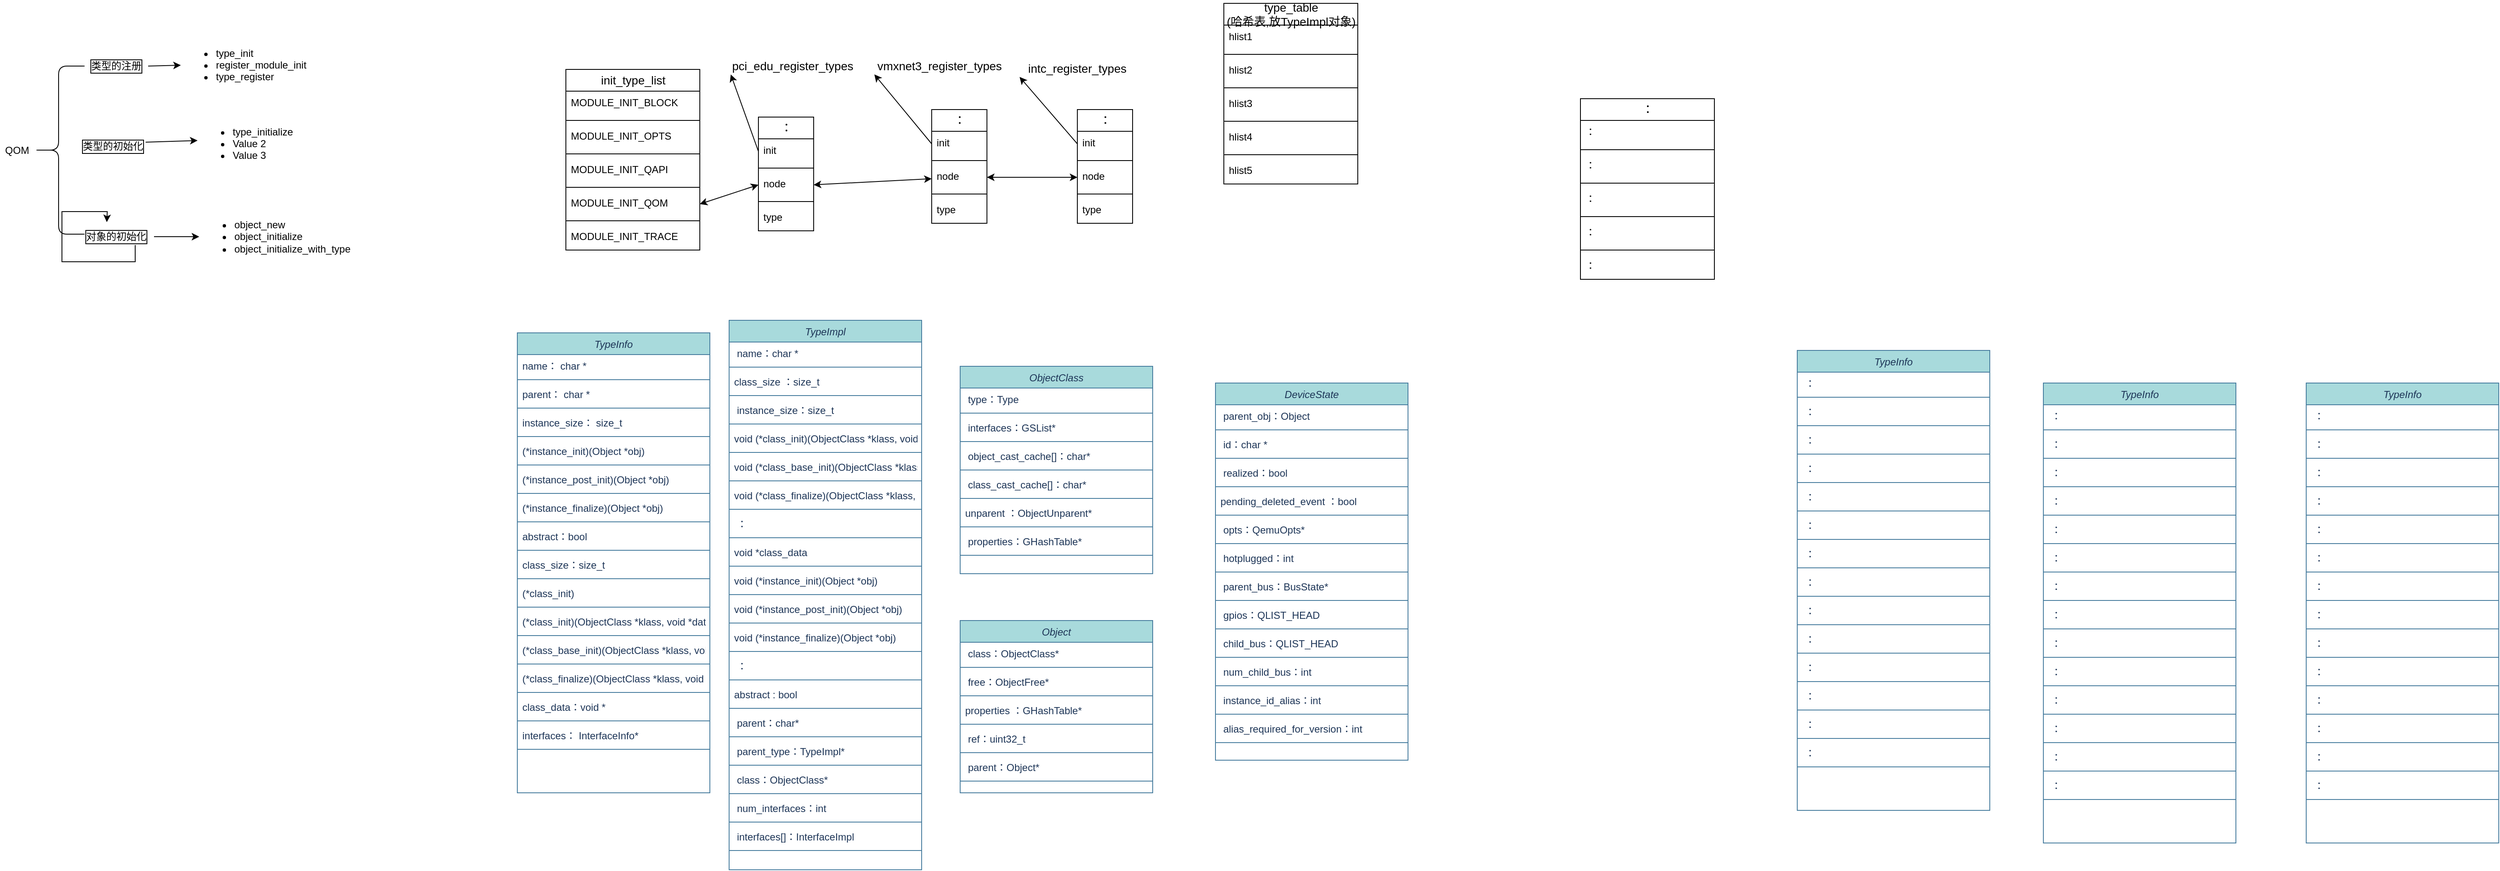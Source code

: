 <mxfile version="14.1.8" type="device"><diagram id="C5RBs43oDa-KdzZeNtuy" name="qom"><mxGraphModel dx="1326" dy="951" grid="0" gridSize="10" guides="1" tooltips="1" connect="1" arrows="1" fold="1" page="0" pageScale="1" pageWidth="827" pageHeight="1169" background="#ffffff" math="0" shadow="0"><root><mxCell id="WIyWlLk6GJQsqaUBKTNV-0"/><mxCell id="WIyWlLk6GJQsqaUBKTNV-1" parent="WIyWlLk6GJQsqaUBKTNV-0"/><mxCell id="zkfFHV4jXpPFQw0GAbJ--0" value="TypeInfo" style="swimlane;fontStyle=2;align=center;verticalAlign=top;childLayout=stackLayout;horizontal=1;startSize=26;horizontalStack=0;resizeParent=1;resizeLast=0;collapsible=1;marginBottom=0;rounded=0;shadow=0;strokeWidth=1;fillColor=#A8DADC;strokeColor=#457B9D;fontColor=#1D3557;" parent="WIyWlLk6GJQsqaUBKTNV-1" vertex="1"><mxGeometry x="60" y="180" width="230" height="550" as="geometry"><mxRectangle x="230" y="140" width="160" height="26" as="alternateBounds"/></mxGeometry></mxCell><mxCell id="zkfFHV4jXpPFQw0GAbJ--1" value="name： char *" style="text;align=left;verticalAlign=top;spacingLeft=4;spacingRight=4;overflow=hidden;rotatable=0;points=[[0,0.5],[1,0.5]];portConstraint=eastwest;fontColor=#1D3557;" parent="zkfFHV4jXpPFQw0GAbJ--0" vertex="1"><mxGeometry y="26" width="230" height="26" as="geometry"/></mxCell><mxCell id="Ndvxfe5UU4QzXHVb5yw0-0" value="" style="line;html=1;strokeWidth=1;align=left;verticalAlign=middle;spacingTop=-1;spacingLeft=3;spacingRight=3;rotatable=0;labelPosition=right;points=[];portConstraint=eastwest;fillColor=#A8DADC;strokeColor=#457B9D;fontColor=#1D3557;labelBackgroundColor=#F1FAEE;" parent="zkfFHV4jXpPFQw0GAbJ--0" vertex="1"><mxGeometry y="52" width="230" height="8" as="geometry"/></mxCell><mxCell id="zkfFHV4jXpPFQw0GAbJ--2" value="parent： char *" style="text;align=left;verticalAlign=top;spacingLeft=4;spacingRight=4;overflow=hidden;rotatable=0;points=[[0,0.5],[1,0.5]];portConstraint=eastwest;rounded=0;shadow=0;html=0;fontColor=#1D3557;" parent="zkfFHV4jXpPFQw0GAbJ--0" vertex="1"><mxGeometry y="60" width="230" height="26" as="geometry"/></mxCell><mxCell id="Ndvxfe5UU4QzXHVb5yw0-2" value="" style="line;html=1;strokeWidth=1;align=left;verticalAlign=middle;spacingTop=-1;spacingLeft=3;spacingRight=3;rotatable=0;labelPosition=right;points=[];portConstraint=eastwest;fillColor=#A8DADC;strokeColor=#457B9D;fontColor=#1D3557;labelBackgroundColor=#F1FAEE;" parent="zkfFHV4jXpPFQw0GAbJ--0" vertex="1"><mxGeometry y="86" width="230" height="8" as="geometry"/></mxCell><mxCell id="zkfFHV4jXpPFQw0GAbJ--3" value="instance_size： size_t" style="text;align=left;verticalAlign=top;spacingLeft=4;spacingRight=4;overflow=hidden;rotatable=0;points=[[0,0.5],[1,0.5]];portConstraint=eastwest;rounded=0;shadow=0;html=0;fontColor=#1D3557;" parent="zkfFHV4jXpPFQw0GAbJ--0" vertex="1"><mxGeometry y="94" width="230" height="26" as="geometry"/></mxCell><mxCell id="zkfFHV4jXpPFQw0GAbJ--4" value="" style="line;html=1;strokeWidth=1;align=left;verticalAlign=middle;spacingTop=-1;spacingLeft=3;spacingRight=3;rotatable=0;labelPosition=right;points=[];portConstraint=eastwest;fillColor=#A8DADC;strokeColor=#457B9D;fontColor=#1D3557;labelBackgroundColor=#F1FAEE;" parent="zkfFHV4jXpPFQw0GAbJ--0" vertex="1"><mxGeometry y="120" width="230" height="8" as="geometry"/></mxCell><mxCell id="Ndvxfe5UU4QzXHVb5yw0-3" value="(*instance_init)(Object *obj)" style="text;align=left;verticalAlign=top;spacingLeft=4;spacingRight=4;overflow=hidden;rotatable=0;points=[[0,0.5],[1,0.5]];portConstraint=eastwest;rounded=0;shadow=0;html=0;fontColor=#1D3557;" parent="zkfFHV4jXpPFQw0GAbJ--0" vertex="1"><mxGeometry y="128" width="230" height="26" as="geometry"/></mxCell><mxCell id="Ndvxfe5UU4QzXHVb5yw0-1" value="" style="line;html=1;strokeWidth=1;align=left;verticalAlign=middle;spacingTop=-1;spacingLeft=3;spacingRight=3;rotatable=0;labelPosition=right;points=[];portConstraint=eastwest;fillColor=#A8DADC;strokeColor=#457B9D;fontColor=#1D3557;labelBackgroundColor=#F1FAEE;" parent="zkfFHV4jXpPFQw0GAbJ--0" vertex="1"><mxGeometry y="154" width="230" height="8" as="geometry"/></mxCell><mxCell id="Ndvxfe5UU4QzXHVb5yw0-4" value="(*instance_post_init)(Object *obj)" style="text;align=left;verticalAlign=top;spacingLeft=4;spacingRight=4;overflow=hidden;rotatable=0;points=[[0,0.5],[1,0.5]];portConstraint=eastwest;rounded=0;shadow=0;html=0;fontColor=#1D3557;" parent="zkfFHV4jXpPFQw0GAbJ--0" vertex="1"><mxGeometry y="162" width="230" height="26" as="geometry"/></mxCell><mxCell id="Ndvxfe5UU4QzXHVb5yw0-5" value="" style="line;html=1;strokeWidth=1;align=left;verticalAlign=middle;spacingTop=-1;spacingLeft=3;spacingRight=3;rotatable=0;labelPosition=right;points=[];portConstraint=eastwest;fillColor=#A8DADC;strokeColor=#457B9D;fontColor=#1D3557;labelBackgroundColor=#F1FAEE;" parent="zkfFHV4jXpPFQw0GAbJ--0" vertex="1"><mxGeometry y="188" width="230" height="8" as="geometry"/></mxCell><mxCell id="Ndvxfe5UU4QzXHVb5yw0-6" value="(*instance_finalize)(Object *obj)" style="text;align=left;verticalAlign=top;spacingLeft=4;spacingRight=4;overflow=hidden;rotatable=0;points=[[0,0.5],[1,0.5]];portConstraint=eastwest;rounded=0;shadow=0;html=0;fontColor=#1D3557;" parent="zkfFHV4jXpPFQw0GAbJ--0" vertex="1"><mxGeometry y="196" width="230" height="26" as="geometry"/></mxCell><mxCell id="Ndvxfe5UU4QzXHVb5yw0-7" value="" style="line;html=1;strokeWidth=1;align=left;verticalAlign=middle;spacingTop=-1;spacingLeft=3;spacingRight=3;rotatable=0;labelPosition=right;points=[];portConstraint=eastwest;fillColor=#A8DADC;strokeColor=#457B9D;fontColor=#1D3557;labelBackgroundColor=#F1FAEE;" parent="zkfFHV4jXpPFQw0GAbJ--0" vertex="1"><mxGeometry y="222" width="230" height="8" as="geometry"/></mxCell><mxCell id="Ndvxfe5UU4QzXHVb5yw0-8" value="abstract：bool" style="text;align=left;verticalAlign=top;spacingLeft=4;spacingRight=4;overflow=hidden;rotatable=0;points=[[0,0.5],[1,0.5]];portConstraint=eastwest;rounded=0;shadow=0;html=0;fontColor=#1D3557;" parent="zkfFHV4jXpPFQw0GAbJ--0" vertex="1"><mxGeometry y="230" width="230" height="26" as="geometry"/></mxCell><mxCell id="Ndvxfe5UU4QzXHVb5yw0-9" value="" style="line;html=1;strokeWidth=1;align=left;verticalAlign=middle;spacingTop=-1;spacingLeft=3;spacingRight=3;rotatable=0;labelPosition=right;points=[];portConstraint=eastwest;fillColor=#A8DADC;strokeColor=#457B9D;fontColor=#1D3557;labelBackgroundColor=#F1FAEE;" parent="zkfFHV4jXpPFQw0GAbJ--0" vertex="1"><mxGeometry y="256" width="230" height="8" as="geometry"/></mxCell><mxCell id="Ndvxfe5UU4QzXHVb5yw0-10" value="class_size：size_t" style="text;align=left;verticalAlign=top;spacingLeft=4;spacingRight=4;overflow=hidden;rotatable=0;points=[[0,0.5],[1,0.5]];portConstraint=eastwest;rounded=0;shadow=0;html=0;fontColor=#1D3557;" parent="zkfFHV4jXpPFQw0GAbJ--0" vertex="1"><mxGeometry y="264" width="230" height="26" as="geometry"/></mxCell><mxCell id="Ndvxfe5UU4QzXHVb5yw0-11" value="" style="line;html=1;strokeWidth=1;align=left;verticalAlign=middle;spacingTop=-1;spacingLeft=3;spacingRight=3;rotatable=0;labelPosition=right;points=[];portConstraint=eastwest;fillColor=#A8DADC;strokeColor=#457B9D;fontColor=#1D3557;labelBackgroundColor=#F1FAEE;" parent="zkfFHV4jXpPFQw0GAbJ--0" vertex="1"><mxGeometry y="290" width="230" height="8" as="geometry"/></mxCell><mxCell id="Ndvxfe5UU4QzXHVb5yw0-12" value="(*class_init)" style="text;align=left;verticalAlign=top;spacingLeft=4;spacingRight=4;overflow=hidden;rotatable=0;points=[[0,0.5],[1,0.5]];portConstraint=eastwest;rounded=0;shadow=0;html=0;fontColor=#1D3557;" parent="zkfFHV4jXpPFQw0GAbJ--0" vertex="1"><mxGeometry y="298" width="230" height="26" as="geometry"/></mxCell><mxCell id="Ndvxfe5UU4QzXHVb5yw0-13" value="" style="line;html=1;strokeWidth=1;align=left;verticalAlign=middle;spacingTop=-1;spacingLeft=3;spacingRight=3;rotatable=0;labelPosition=right;points=[];portConstraint=eastwest;fillColor=#A8DADC;strokeColor=#457B9D;fontColor=#1D3557;labelBackgroundColor=#F1FAEE;" parent="zkfFHV4jXpPFQw0GAbJ--0" vertex="1"><mxGeometry y="324" width="230" height="8" as="geometry"/></mxCell><mxCell id="Ndvxfe5UU4QzXHVb5yw0-14" value="(*class_init)(ObjectClass *klass, void *data)" style="text;align=left;verticalAlign=top;spacingLeft=4;spacingRight=4;overflow=hidden;rotatable=0;points=[[0,0.5],[1,0.5]];portConstraint=eastwest;rounded=0;shadow=0;html=0;fontColor=#1D3557;" parent="zkfFHV4jXpPFQw0GAbJ--0" vertex="1"><mxGeometry y="332" width="230" height="26" as="geometry"/></mxCell><mxCell id="Ndvxfe5UU4QzXHVb5yw0-15" value="" style="line;html=1;strokeWidth=1;align=left;verticalAlign=middle;spacingTop=-1;spacingLeft=3;spacingRight=3;rotatable=0;labelPosition=right;points=[];portConstraint=eastwest;fillColor=#A8DADC;strokeColor=#457B9D;fontColor=#1D3557;labelBackgroundColor=#F1FAEE;" parent="zkfFHV4jXpPFQw0GAbJ--0" vertex="1"><mxGeometry y="358" width="230" height="8" as="geometry"/></mxCell><mxCell id="Ndvxfe5UU4QzXHVb5yw0-16" value="(*class_base_init)(ObjectClass *klass, void *data)" style="text;align=left;verticalAlign=top;spacingLeft=4;spacingRight=4;overflow=hidden;rotatable=0;points=[[0,0.5],[1,0.5]];portConstraint=eastwest;rounded=0;shadow=0;html=0;fontColor=#1D3557;" parent="zkfFHV4jXpPFQw0GAbJ--0" vertex="1"><mxGeometry y="366" width="230" height="26" as="geometry"/></mxCell><mxCell id="Ndvxfe5UU4QzXHVb5yw0-17" value="" style="line;html=1;strokeWidth=1;align=left;verticalAlign=middle;spacingTop=-1;spacingLeft=3;spacingRight=3;rotatable=0;labelPosition=right;points=[];portConstraint=eastwest;fillColor=#A8DADC;strokeColor=#457B9D;fontColor=#1D3557;labelBackgroundColor=#F1FAEE;" parent="zkfFHV4jXpPFQw0GAbJ--0" vertex="1"><mxGeometry y="392" width="230" height="8" as="geometry"/></mxCell><mxCell id="Ndvxfe5UU4QzXHVb5yw0-18" value="(*class_finalize)(ObjectClass *klass, void *data)" style="text;align=left;verticalAlign=top;spacingLeft=4;spacingRight=4;overflow=hidden;rotatable=0;points=[[0,0.5],[1,0.5]];portConstraint=eastwest;rounded=0;shadow=0;html=0;fontColor=#1D3557;" parent="zkfFHV4jXpPFQw0GAbJ--0" vertex="1"><mxGeometry y="400" width="230" height="26" as="geometry"/></mxCell><mxCell id="Ndvxfe5UU4QzXHVb5yw0-19" value="" style="line;html=1;strokeWidth=1;align=left;verticalAlign=middle;spacingTop=-1;spacingLeft=3;spacingRight=3;rotatable=0;labelPosition=right;points=[];portConstraint=eastwest;fillColor=#A8DADC;strokeColor=#457B9D;fontColor=#1D3557;labelBackgroundColor=#F1FAEE;" parent="zkfFHV4jXpPFQw0GAbJ--0" vertex="1"><mxGeometry y="426" width="230" height="8" as="geometry"/></mxCell><mxCell id="Ndvxfe5UU4QzXHVb5yw0-20" value="class_data：void *" style="text;align=left;verticalAlign=top;spacingLeft=4;spacingRight=4;overflow=hidden;rotatable=0;points=[[0,0.5],[1,0.5]];portConstraint=eastwest;rounded=0;shadow=0;html=0;fontColor=#1D3557;" parent="zkfFHV4jXpPFQw0GAbJ--0" vertex="1"><mxGeometry y="434" width="230" height="26" as="geometry"/></mxCell><mxCell id="Ndvxfe5UU4QzXHVb5yw0-21" value="" style="line;html=1;strokeWidth=1;align=left;verticalAlign=middle;spacingTop=-1;spacingLeft=3;spacingRight=3;rotatable=0;labelPosition=right;points=[];portConstraint=eastwest;fillColor=#A8DADC;strokeColor=#457B9D;fontColor=#1D3557;labelBackgroundColor=#F1FAEE;" parent="zkfFHV4jXpPFQw0GAbJ--0" vertex="1"><mxGeometry y="460" width="230" height="8" as="geometry"/></mxCell><mxCell id="Ndvxfe5UU4QzXHVb5yw0-22" value="interfaces： InterfaceInfo*" style="text;align=left;verticalAlign=top;spacingLeft=4;spacingRight=4;overflow=hidden;rotatable=0;points=[[0,0.5],[1,0.5]];portConstraint=eastwest;rounded=0;shadow=0;html=0;fontColor=#1D3557;" parent="zkfFHV4jXpPFQw0GAbJ--0" vertex="1"><mxGeometry y="468" width="230" height="26" as="geometry"/></mxCell><mxCell id="Ndvxfe5UU4QzXHVb5yw0-23" value="" style="line;html=1;strokeWidth=1;align=left;verticalAlign=middle;spacingTop=-1;spacingLeft=3;spacingRight=3;rotatable=0;labelPosition=right;points=[];portConstraint=eastwest;fillColor=#A8DADC;strokeColor=#457B9D;fontColor=#1D3557;labelBackgroundColor=#F1FAEE;" parent="zkfFHV4jXpPFQw0GAbJ--0" vertex="1"><mxGeometry y="494" width="230" height="8" as="geometry"/></mxCell><mxCell id="GlSLPDdctyOqH2IbZM-3-0" value="TypeImpl" style="swimlane;fontStyle=2;align=center;verticalAlign=top;childLayout=stackLayout;horizontal=1;startSize=26;horizontalStack=0;resizeParent=1;resizeLast=0;collapsible=1;marginBottom=0;rounded=0;shadow=0;strokeWidth=1;fillColor=#A8DADC;strokeColor=#457B9D;fontColor=#1D3557;" parent="WIyWlLk6GJQsqaUBKTNV-1" vertex="1"><mxGeometry x="313" y="165" width="230" height="657" as="geometry"><mxRectangle x="230" y="140" width="160" height="26" as="alternateBounds"/></mxGeometry></mxCell><mxCell id="GlSLPDdctyOqH2IbZM-3-1" value=" name：char *" style="text;align=left;verticalAlign=top;spacingLeft=4;spacingRight=4;overflow=hidden;rotatable=0;points=[[0,0.5],[1,0.5]];portConstraint=eastwest;fontColor=#1D3557;" parent="GlSLPDdctyOqH2IbZM-3-0" vertex="1"><mxGeometry y="26" width="230" height="26" as="geometry"/></mxCell><mxCell id="GlSLPDdctyOqH2IbZM-3-2" value="" style="line;html=1;strokeWidth=1;align=left;verticalAlign=middle;spacingTop=-1;spacingLeft=3;spacingRight=3;rotatable=0;labelPosition=right;points=[];portConstraint=eastwest;fillColor=#A8DADC;strokeColor=#457B9D;fontColor=#1D3557;labelBackgroundColor=#F1FAEE;" parent="GlSLPDdctyOqH2IbZM-3-0" vertex="1"><mxGeometry y="52" width="230" height="8" as="geometry"/></mxCell><mxCell id="GlSLPDdctyOqH2IbZM-3-3" value="class_size ：size_t" style="text;align=left;verticalAlign=top;spacingLeft=4;spacingRight=4;overflow=hidden;rotatable=0;points=[[0,0.5],[1,0.5]];portConstraint=eastwest;rounded=0;shadow=0;html=0;fontColor=#1D3557;" parent="GlSLPDdctyOqH2IbZM-3-0" vertex="1"><mxGeometry y="60" width="230" height="26" as="geometry"/></mxCell><mxCell id="GlSLPDdctyOqH2IbZM-3-4" value="" style="line;html=1;strokeWidth=1;align=left;verticalAlign=middle;spacingTop=-1;spacingLeft=3;spacingRight=3;rotatable=0;labelPosition=right;points=[];portConstraint=eastwest;fillColor=#A8DADC;strokeColor=#457B9D;fontColor=#1D3557;labelBackgroundColor=#F1FAEE;" parent="GlSLPDdctyOqH2IbZM-3-0" vertex="1"><mxGeometry y="86" width="230" height="8" as="geometry"/></mxCell><mxCell id="GlSLPDdctyOqH2IbZM-3-5" value=" instance_size：size_t" style="text;align=left;verticalAlign=top;spacingLeft=4;spacingRight=4;overflow=hidden;rotatable=0;points=[[0,0.5],[1,0.5]];portConstraint=eastwest;rounded=0;shadow=0;html=0;fontColor=#1D3557;" parent="GlSLPDdctyOqH2IbZM-3-0" vertex="1"><mxGeometry y="94" width="230" height="26" as="geometry"/></mxCell><mxCell id="GlSLPDdctyOqH2IbZM-3-6" value="" style="line;html=1;strokeWidth=1;align=left;verticalAlign=middle;spacingTop=-1;spacingLeft=3;spacingRight=3;rotatable=0;labelPosition=right;points=[];portConstraint=eastwest;fillColor=#A8DADC;strokeColor=#457B9D;fontColor=#1D3557;labelBackgroundColor=#F1FAEE;" parent="GlSLPDdctyOqH2IbZM-3-0" vertex="1"><mxGeometry y="120" width="230" height="8" as="geometry"/></mxCell><mxCell id="GlSLPDdctyOqH2IbZM-3-7" value="void (*class_init)(ObjectClass *klass, void *data);" style="text;align=left;verticalAlign=top;spacingLeft=4;spacingRight=4;overflow=hidden;rotatable=0;points=[[0,0.5],[1,0.5]];portConstraint=eastwest;rounded=0;shadow=0;html=0;fontColor=#1D3557;" parent="GlSLPDdctyOqH2IbZM-3-0" vertex="1"><mxGeometry y="128" width="230" height="26" as="geometry"/></mxCell><mxCell id="GlSLPDdctyOqH2IbZM-3-8" value="" style="line;html=1;strokeWidth=1;align=left;verticalAlign=middle;spacingTop=-1;spacingLeft=3;spacingRight=3;rotatable=0;labelPosition=right;points=[];portConstraint=eastwest;fillColor=#A8DADC;strokeColor=#457B9D;fontColor=#1D3557;labelBackgroundColor=#F1FAEE;" parent="GlSLPDdctyOqH2IbZM-3-0" vertex="1"><mxGeometry y="154" width="230" height="8" as="geometry"/></mxCell><mxCell id="GlSLPDdctyOqH2IbZM-3-9" value="void (*class_base_init)(ObjectClass *klass, void *data);" style="text;align=left;verticalAlign=top;spacingLeft=4;spacingRight=4;overflow=hidden;rotatable=0;points=[[0,0.5],[1,0.5]];portConstraint=eastwest;rounded=0;shadow=0;html=0;fontColor=#1D3557;" parent="GlSLPDdctyOqH2IbZM-3-0" vertex="1"><mxGeometry y="162" width="230" height="26" as="geometry"/></mxCell><mxCell id="GlSLPDdctyOqH2IbZM-3-10" value="" style="line;html=1;strokeWidth=1;align=left;verticalAlign=middle;spacingTop=-1;spacingLeft=3;spacingRight=3;rotatable=0;labelPosition=right;points=[];portConstraint=eastwest;fillColor=#A8DADC;strokeColor=#457B9D;fontColor=#1D3557;labelBackgroundColor=#F1FAEE;" parent="GlSLPDdctyOqH2IbZM-3-0" vertex="1"><mxGeometry y="188" width="230" height="8" as="geometry"/></mxCell><mxCell id="GlSLPDdctyOqH2IbZM-3-11" value="void (*class_finalize)(ObjectClass *klass, void *data);" style="text;align=left;verticalAlign=top;spacingLeft=4;spacingRight=4;overflow=hidden;rotatable=0;points=[[0,0.5],[1,0.5]];portConstraint=eastwest;rounded=0;shadow=0;html=0;fontColor=#1D3557;" parent="GlSLPDdctyOqH2IbZM-3-0" vertex="1"><mxGeometry y="196" width="230" height="26" as="geometry"/></mxCell><mxCell id="GlSLPDdctyOqH2IbZM-3-12" value="" style="line;html=1;strokeWidth=1;align=left;verticalAlign=middle;spacingTop=-1;spacingLeft=3;spacingRight=3;rotatable=0;labelPosition=right;points=[];portConstraint=eastwest;fillColor=#A8DADC;strokeColor=#457B9D;fontColor=#1D3557;labelBackgroundColor=#F1FAEE;" parent="GlSLPDdctyOqH2IbZM-3-0" vertex="1"><mxGeometry y="222" width="230" height="8" as="geometry"/></mxCell><mxCell id="GlSLPDdctyOqH2IbZM-3-13" value=" ：" style="text;align=left;verticalAlign=top;spacingLeft=4;spacingRight=4;overflow=hidden;rotatable=0;points=[[0,0.5],[1,0.5]];portConstraint=eastwest;rounded=0;shadow=0;html=0;fontColor=#1D3557;" parent="GlSLPDdctyOqH2IbZM-3-0" vertex="1"><mxGeometry y="230" width="230" height="26" as="geometry"/></mxCell><mxCell id="GlSLPDdctyOqH2IbZM-3-14" value="" style="line;html=1;strokeWidth=1;align=left;verticalAlign=middle;spacingTop=-1;spacingLeft=3;spacingRight=3;rotatable=0;labelPosition=right;points=[];portConstraint=eastwest;fillColor=#A8DADC;strokeColor=#457B9D;fontColor=#1D3557;labelBackgroundColor=#F1FAEE;" parent="GlSLPDdctyOqH2IbZM-3-0" vertex="1"><mxGeometry y="256" width="230" height="8" as="geometry"/></mxCell><mxCell id="GlSLPDdctyOqH2IbZM-3-15" value="void *class_data" style="text;align=left;verticalAlign=top;spacingLeft=4;spacingRight=4;overflow=hidden;rotatable=0;points=[[0,0.5],[1,0.5]];portConstraint=eastwest;rounded=0;shadow=0;html=0;fontColor=#1D3557;" parent="GlSLPDdctyOqH2IbZM-3-0" vertex="1"><mxGeometry y="264" width="230" height="26" as="geometry"/></mxCell><mxCell id="GlSLPDdctyOqH2IbZM-3-16" value="" style="line;html=1;strokeWidth=1;align=left;verticalAlign=middle;spacingTop=-1;spacingLeft=3;spacingRight=3;rotatable=0;labelPosition=right;points=[];portConstraint=eastwest;fillColor=#A8DADC;strokeColor=#457B9D;fontColor=#1D3557;labelBackgroundColor=#F1FAEE;" parent="GlSLPDdctyOqH2IbZM-3-0" vertex="1"><mxGeometry y="290" width="230" height="8" as="geometry"/></mxCell><mxCell id="GlSLPDdctyOqH2IbZM-3-17" value="void (*instance_init)(Object *obj)" style="text;align=left;verticalAlign=top;spacingLeft=4;spacingRight=4;overflow=hidden;rotatable=0;points=[[0,0.5],[1,0.5]];portConstraint=eastwest;rounded=0;shadow=0;html=0;fontColor=#1D3557;" parent="GlSLPDdctyOqH2IbZM-3-0" vertex="1"><mxGeometry y="298" width="230" height="26" as="geometry"/></mxCell><mxCell id="GlSLPDdctyOqH2IbZM-3-18" value="" style="line;html=1;strokeWidth=1;align=left;verticalAlign=middle;spacingTop=-1;spacingLeft=3;spacingRight=3;rotatable=0;labelPosition=right;points=[];portConstraint=eastwest;fillColor=#A8DADC;strokeColor=#457B9D;fontColor=#1D3557;labelBackgroundColor=#F1FAEE;" parent="GlSLPDdctyOqH2IbZM-3-0" vertex="1"><mxGeometry y="324" width="230" height="8" as="geometry"/></mxCell><mxCell id="GlSLPDdctyOqH2IbZM-3-19" value="void (*instance_post_init)(Object *obj)" style="text;align=left;verticalAlign=top;spacingLeft=4;spacingRight=4;overflow=hidden;rotatable=0;points=[[0,0.5],[1,0.5]];portConstraint=eastwest;rounded=0;shadow=0;html=0;fontColor=#1D3557;" parent="GlSLPDdctyOqH2IbZM-3-0" vertex="1"><mxGeometry y="332" width="230" height="26" as="geometry"/></mxCell><mxCell id="GlSLPDdctyOqH2IbZM-3-20" value="" style="line;html=1;strokeWidth=1;align=left;verticalAlign=middle;spacingTop=-1;spacingLeft=3;spacingRight=3;rotatable=0;labelPosition=right;points=[];portConstraint=eastwest;fillColor=#A8DADC;strokeColor=#457B9D;fontColor=#1D3557;labelBackgroundColor=#F1FAEE;" parent="GlSLPDdctyOqH2IbZM-3-0" vertex="1"><mxGeometry y="358" width="230" height="8" as="geometry"/></mxCell><mxCell id="GlSLPDdctyOqH2IbZM-3-21" value="void (*instance_finalize)(Object *obj)" style="text;align=left;verticalAlign=top;spacingLeft=4;spacingRight=4;overflow=hidden;rotatable=0;points=[[0,0.5],[1,0.5]];portConstraint=eastwest;rounded=0;shadow=0;html=0;fontColor=#1D3557;" parent="GlSLPDdctyOqH2IbZM-3-0" vertex="1"><mxGeometry y="366" width="230" height="26" as="geometry"/></mxCell><mxCell id="GlSLPDdctyOqH2IbZM-3-22" value="" style="line;html=1;strokeWidth=1;align=left;verticalAlign=middle;spacingTop=-1;spacingLeft=3;spacingRight=3;rotatable=0;labelPosition=right;points=[];portConstraint=eastwest;fillColor=#A8DADC;strokeColor=#457B9D;fontColor=#1D3557;labelBackgroundColor=#F1FAEE;" parent="GlSLPDdctyOqH2IbZM-3-0" vertex="1"><mxGeometry y="392" width="230" height="8" as="geometry"/></mxCell><mxCell id="GlSLPDdctyOqH2IbZM-3-23" value=" ：" style="text;align=left;verticalAlign=top;spacingLeft=4;spacingRight=4;overflow=hidden;rotatable=0;points=[[0,0.5],[1,0.5]];portConstraint=eastwest;rounded=0;shadow=0;html=0;fontColor=#1D3557;" parent="GlSLPDdctyOqH2IbZM-3-0" vertex="1"><mxGeometry y="400" width="230" height="26" as="geometry"/></mxCell><mxCell id="GlSLPDdctyOqH2IbZM-3-24" value="" style="line;html=1;strokeWidth=1;align=left;verticalAlign=middle;spacingTop=-1;spacingLeft=3;spacingRight=3;rotatable=0;labelPosition=right;points=[];portConstraint=eastwest;fillColor=#A8DADC;strokeColor=#457B9D;fontColor=#1D3557;labelBackgroundColor=#F1FAEE;" parent="GlSLPDdctyOqH2IbZM-3-0" vertex="1"><mxGeometry y="426" width="230" height="8" as="geometry"/></mxCell><mxCell id="GlSLPDdctyOqH2IbZM-3-25" value="abstract : bool" style="text;align=left;verticalAlign=top;spacingLeft=4;spacingRight=4;overflow=hidden;rotatable=0;points=[[0,0.5],[1,0.5]];portConstraint=eastwest;rounded=0;shadow=0;html=0;fontColor=#1D3557;" parent="GlSLPDdctyOqH2IbZM-3-0" vertex="1"><mxGeometry y="434" width="230" height="26" as="geometry"/></mxCell><mxCell id="GlSLPDdctyOqH2IbZM-3-26" value="" style="line;html=1;strokeWidth=1;align=left;verticalAlign=middle;spacingTop=-1;spacingLeft=3;spacingRight=3;rotatable=0;labelPosition=right;points=[];portConstraint=eastwest;fillColor=#A8DADC;strokeColor=#457B9D;fontColor=#1D3557;labelBackgroundColor=#F1FAEE;" parent="GlSLPDdctyOqH2IbZM-3-0" vertex="1"><mxGeometry y="460" width="230" height="8" as="geometry"/></mxCell><mxCell id="GlSLPDdctyOqH2IbZM-3-27" value=" parent：char*" style="text;align=left;verticalAlign=top;spacingLeft=4;spacingRight=4;overflow=hidden;rotatable=0;points=[[0,0.5],[1,0.5]];portConstraint=eastwest;rounded=0;shadow=0;html=0;fontColor=#1D3557;" parent="GlSLPDdctyOqH2IbZM-3-0" vertex="1"><mxGeometry y="468" width="230" height="26" as="geometry"/></mxCell><mxCell id="GlSLPDdctyOqH2IbZM-3-28" value="" style="line;html=1;strokeWidth=1;align=left;verticalAlign=middle;spacingTop=-1;spacingLeft=3;spacingRight=3;rotatable=0;labelPosition=right;points=[];portConstraint=eastwest;fillColor=#A8DADC;strokeColor=#457B9D;fontColor=#1D3557;labelBackgroundColor=#F1FAEE;" parent="GlSLPDdctyOqH2IbZM-3-0" vertex="1"><mxGeometry y="494" width="230" height="8" as="geometry"/></mxCell><mxCell id="GlSLPDdctyOqH2IbZM-3-87" value=" parent_type：TypeImpl*" style="text;align=left;verticalAlign=top;spacingLeft=4;spacingRight=4;overflow=hidden;rotatable=0;points=[[0,0.5],[1,0.5]];portConstraint=eastwest;rounded=0;shadow=0;html=0;fontColor=#1D3557;" parent="GlSLPDdctyOqH2IbZM-3-0" vertex="1"><mxGeometry y="502" width="230" height="26" as="geometry"/></mxCell><mxCell id="GlSLPDdctyOqH2IbZM-3-88" value="" style="line;html=1;strokeWidth=1;align=left;verticalAlign=middle;spacingTop=-1;spacingLeft=3;spacingRight=3;rotatable=0;labelPosition=right;points=[];portConstraint=eastwest;fillColor=#A8DADC;strokeColor=#457B9D;fontColor=#1D3557;labelBackgroundColor=#F1FAEE;" parent="GlSLPDdctyOqH2IbZM-3-0" vertex="1"><mxGeometry y="528" width="230" height="8" as="geometry"/></mxCell><mxCell id="GlSLPDdctyOqH2IbZM-3-89" value=" class：ObjectClass*" style="text;align=left;verticalAlign=top;spacingLeft=4;spacingRight=4;overflow=hidden;rotatable=0;points=[[0,0.5],[1,0.5]];portConstraint=eastwest;rounded=0;shadow=0;html=0;fontColor=#1D3557;" parent="GlSLPDdctyOqH2IbZM-3-0" vertex="1"><mxGeometry y="536" width="230" height="26" as="geometry"/></mxCell><mxCell id="GlSLPDdctyOqH2IbZM-3-90" value="" style="line;html=1;strokeWidth=1;align=left;verticalAlign=middle;spacingTop=-1;spacingLeft=3;spacingRight=3;rotatable=0;labelPosition=right;points=[];portConstraint=eastwest;fillColor=#A8DADC;strokeColor=#457B9D;fontColor=#1D3557;labelBackgroundColor=#F1FAEE;" parent="GlSLPDdctyOqH2IbZM-3-0" vertex="1"><mxGeometry y="562" width="230" height="8" as="geometry"/></mxCell><mxCell id="GlSLPDdctyOqH2IbZM-3-91" value=" num_interfaces：int" style="text;align=left;verticalAlign=top;spacingLeft=4;spacingRight=4;overflow=hidden;rotatable=0;points=[[0,0.5],[1,0.5]];portConstraint=eastwest;rounded=0;shadow=0;html=0;fontColor=#1D3557;" parent="GlSLPDdctyOqH2IbZM-3-0" vertex="1"><mxGeometry y="570" width="230" height="26" as="geometry"/></mxCell><mxCell id="GlSLPDdctyOqH2IbZM-3-92" value="" style="line;html=1;strokeWidth=1;align=left;verticalAlign=middle;spacingTop=-1;spacingLeft=3;spacingRight=3;rotatable=0;labelPosition=right;points=[];portConstraint=eastwest;fillColor=#A8DADC;strokeColor=#457B9D;fontColor=#1D3557;labelBackgroundColor=#F1FAEE;" parent="GlSLPDdctyOqH2IbZM-3-0" vertex="1"><mxGeometry y="596" width="230" height="8" as="geometry"/></mxCell><mxCell id="GlSLPDdctyOqH2IbZM-3-93" value=" interfaces[]：InterfaceImpl" style="text;align=left;verticalAlign=top;spacingLeft=4;spacingRight=4;overflow=hidden;rotatable=0;points=[[0,0.5],[1,0.5]];portConstraint=eastwest;rounded=0;shadow=0;html=0;fontColor=#1D3557;" parent="GlSLPDdctyOqH2IbZM-3-0" vertex="1"><mxGeometry y="604" width="230" height="26" as="geometry"/></mxCell><mxCell id="GlSLPDdctyOqH2IbZM-3-94" value="" style="line;html=1;strokeWidth=1;align=left;verticalAlign=middle;spacingTop=-1;spacingLeft=3;spacingRight=3;rotatable=0;labelPosition=right;points=[];portConstraint=eastwest;fillColor=#A8DADC;strokeColor=#457B9D;fontColor=#1D3557;labelBackgroundColor=#F1FAEE;" parent="GlSLPDdctyOqH2IbZM-3-0" vertex="1"><mxGeometry y="630" width="230" height="8" as="geometry"/></mxCell><mxCell id="GlSLPDdctyOqH2IbZM-3-29" value="ObjectClass" style="swimlane;fontStyle=2;align=center;verticalAlign=top;childLayout=stackLayout;horizontal=1;startSize=26;horizontalStack=0;resizeParent=1;resizeLast=0;collapsible=1;marginBottom=0;rounded=0;shadow=0;strokeWidth=1;fillColor=#A8DADC;strokeColor=#457B9D;fontColor=#1D3557;" parent="WIyWlLk6GJQsqaUBKTNV-1" vertex="1"><mxGeometry x="589" y="220" width="230" height="248" as="geometry"><mxRectangle x="230" y="140" width="160" height="26" as="alternateBounds"/></mxGeometry></mxCell><mxCell id="GlSLPDdctyOqH2IbZM-3-30" value=" type：Type" style="text;align=left;verticalAlign=top;spacingLeft=4;spacingRight=4;overflow=hidden;rotatable=0;points=[[0,0.5],[1,0.5]];portConstraint=eastwest;fontColor=#1D3557;" parent="GlSLPDdctyOqH2IbZM-3-29" vertex="1"><mxGeometry y="26" width="230" height="26" as="geometry"/></mxCell><mxCell id="GlSLPDdctyOqH2IbZM-3-31" value="" style="line;html=1;strokeWidth=1;align=left;verticalAlign=middle;spacingTop=-1;spacingLeft=3;spacingRight=3;rotatable=0;labelPosition=right;points=[];portConstraint=eastwest;fillColor=#A8DADC;strokeColor=#457B9D;fontColor=#1D3557;labelBackgroundColor=#F1FAEE;" parent="GlSLPDdctyOqH2IbZM-3-29" vertex="1"><mxGeometry y="52" width="230" height="8" as="geometry"/></mxCell><mxCell id="GlSLPDdctyOqH2IbZM-3-32" value=" interfaces：GSList*" style="text;align=left;verticalAlign=top;spacingLeft=4;spacingRight=4;overflow=hidden;rotatable=0;points=[[0,0.5],[1,0.5]];portConstraint=eastwest;rounded=0;shadow=0;html=0;fontColor=#1D3557;" parent="GlSLPDdctyOqH2IbZM-3-29" vertex="1"><mxGeometry y="60" width="230" height="26" as="geometry"/></mxCell><mxCell id="GlSLPDdctyOqH2IbZM-3-33" value="" style="line;html=1;strokeWidth=1;align=left;verticalAlign=middle;spacingTop=-1;spacingLeft=3;spacingRight=3;rotatable=0;labelPosition=right;points=[];portConstraint=eastwest;fillColor=#A8DADC;strokeColor=#457B9D;fontColor=#1D3557;labelBackgroundColor=#F1FAEE;" parent="GlSLPDdctyOqH2IbZM-3-29" vertex="1"><mxGeometry y="86" width="230" height="8" as="geometry"/></mxCell><mxCell id="GlSLPDdctyOqH2IbZM-3-34" value=" object_cast_cache[]：char*" style="text;align=left;verticalAlign=top;spacingLeft=4;spacingRight=4;overflow=hidden;rotatable=0;points=[[0,0.5],[1,0.5]];portConstraint=eastwest;rounded=0;shadow=0;html=0;fontColor=#1D3557;" parent="GlSLPDdctyOqH2IbZM-3-29" vertex="1"><mxGeometry y="94" width="230" height="26" as="geometry"/></mxCell><mxCell id="GlSLPDdctyOqH2IbZM-3-35" value="" style="line;html=1;strokeWidth=1;align=left;verticalAlign=middle;spacingTop=-1;spacingLeft=3;spacingRight=3;rotatable=0;labelPosition=right;points=[];portConstraint=eastwest;fillColor=#A8DADC;strokeColor=#457B9D;fontColor=#1D3557;labelBackgroundColor=#F1FAEE;" parent="GlSLPDdctyOqH2IbZM-3-29" vertex="1"><mxGeometry y="120" width="230" height="8" as="geometry"/></mxCell><mxCell id="GlSLPDdctyOqH2IbZM-3-36" value=" class_cast_cache[]：char*" style="text;align=left;verticalAlign=top;spacingLeft=4;spacingRight=4;overflow=hidden;rotatable=0;points=[[0,0.5],[1,0.5]];portConstraint=eastwest;rounded=0;shadow=0;html=0;fontColor=#1D3557;" parent="GlSLPDdctyOqH2IbZM-3-29" vertex="1"><mxGeometry y="128" width="230" height="26" as="geometry"/></mxCell><mxCell id="GlSLPDdctyOqH2IbZM-3-37" value="" style="line;html=1;strokeWidth=1;align=left;verticalAlign=middle;spacingTop=-1;spacingLeft=3;spacingRight=3;rotatable=0;labelPosition=right;points=[];portConstraint=eastwest;fillColor=#A8DADC;strokeColor=#457B9D;fontColor=#1D3557;labelBackgroundColor=#F1FAEE;" parent="GlSLPDdctyOqH2IbZM-3-29" vertex="1"><mxGeometry y="154" width="230" height="8" as="geometry"/></mxCell><mxCell id="GlSLPDdctyOqH2IbZM-3-38" value="unparent ：ObjectUnparent*" style="text;align=left;verticalAlign=top;spacingLeft=4;spacingRight=4;overflow=hidden;rotatable=0;points=[[0,0.5],[1,0.5]];portConstraint=eastwest;rounded=0;shadow=0;html=0;fontColor=#1D3557;" parent="GlSLPDdctyOqH2IbZM-3-29" vertex="1"><mxGeometry y="162" width="230" height="26" as="geometry"/></mxCell><mxCell id="GlSLPDdctyOqH2IbZM-3-39" value="" style="line;html=1;strokeWidth=1;align=left;verticalAlign=middle;spacingTop=-1;spacingLeft=3;spacingRight=3;rotatable=0;labelPosition=right;points=[];portConstraint=eastwest;fillColor=#A8DADC;strokeColor=#457B9D;fontColor=#1D3557;labelBackgroundColor=#F1FAEE;" parent="GlSLPDdctyOqH2IbZM-3-29" vertex="1"><mxGeometry y="188" width="230" height="8" as="geometry"/></mxCell><mxCell id="GlSLPDdctyOqH2IbZM-3-40" value=" properties：GHashTable*" style="text;align=left;verticalAlign=top;spacingLeft=4;spacingRight=4;overflow=hidden;rotatable=0;points=[[0,0.5],[1,0.5]];portConstraint=eastwest;rounded=0;shadow=0;html=0;fontColor=#1D3557;" parent="GlSLPDdctyOqH2IbZM-3-29" vertex="1"><mxGeometry y="196" width="230" height="26" as="geometry"/></mxCell><mxCell id="GlSLPDdctyOqH2IbZM-3-41" value="" style="line;html=1;strokeWidth=1;align=left;verticalAlign=middle;spacingTop=-1;spacingLeft=3;spacingRight=3;rotatable=0;labelPosition=right;points=[];portConstraint=eastwest;fillColor=#A8DADC;strokeColor=#457B9D;fontColor=#1D3557;labelBackgroundColor=#F1FAEE;" parent="GlSLPDdctyOqH2IbZM-3-29" vertex="1"><mxGeometry y="222" width="230" height="8" as="geometry"/></mxCell><mxCell id="GlSLPDdctyOqH2IbZM-3-58" value="Object" style="swimlane;fontStyle=2;align=center;verticalAlign=top;childLayout=stackLayout;horizontal=1;startSize=26;horizontalStack=0;resizeParent=1;resizeLast=0;collapsible=1;marginBottom=0;rounded=0;shadow=0;strokeWidth=1;fillColor=#A8DADC;strokeColor=#457B9D;fontColor=#1D3557;" parent="WIyWlLk6GJQsqaUBKTNV-1" vertex="1"><mxGeometry x="589" y="524" width="230" height="206" as="geometry"><mxRectangle x="230" y="140" width="160" height="26" as="alternateBounds"/></mxGeometry></mxCell><mxCell id="GlSLPDdctyOqH2IbZM-3-59" value=" class：ObjectClass*" style="text;align=left;verticalAlign=top;spacingLeft=4;spacingRight=4;overflow=hidden;rotatable=0;points=[[0,0.5],[1,0.5]];portConstraint=eastwest;fontColor=#1D3557;" parent="GlSLPDdctyOqH2IbZM-3-58" vertex="1"><mxGeometry y="26" width="230" height="26" as="geometry"/></mxCell><mxCell id="GlSLPDdctyOqH2IbZM-3-60" value="" style="line;html=1;strokeWidth=1;align=left;verticalAlign=middle;spacingTop=-1;spacingLeft=3;spacingRight=3;rotatable=0;labelPosition=right;points=[];portConstraint=eastwest;fillColor=#A8DADC;strokeColor=#457B9D;fontColor=#1D3557;labelBackgroundColor=#F1FAEE;" parent="GlSLPDdctyOqH2IbZM-3-58" vertex="1"><mxGeometry y="52" width="230" height="8" as="geometry"/></mxCell><mxCell id="GlSLPDdctyOqH2IbZM-3-61" value=" free：ObjectFree*" style="text;align=left;verticalAlign=top;spacingLeft=4;spacingRight=4;overflow=hidden;rotatable=0;points=[[0,0.5],[1,0.5]];portConstraint=eastwest;rounded=0;shadow=0;html=0;fontColor=#1D3557;" parent="GlSLPDdctyOqH2IbZM-3-58" vertex="1"><mxGeometry y="60" width="230" height="26" as="geometry"/></mxCell><mxCell id="GlSLPDdctyOqH2IbZM-3-62" value="" style="line;html=1;strokeWidth=1;align=left;verticalAlign=middle;spacingTop=-1;spacingLeft=3;spacingRight=3;rotatable=0;labelPosition=right;points=[];portConstraint=eastwest;fillColor=#A8DADC;strokeColor=#457B9D;fontColor=#1D3557;labelBackgroundColor=#F1FAEE;" parent="GlSLPDdctyOqH2IbZM-3-58" vertex="1"><mxGeometry y="86" width="230" height="8" as="geometry"/></mxCell><mxCell id="GlSLPDdctyOqH2IbZM-3-63" value="properties ：GHashTable*" style="text;align=left;verticalAlign=top;spacingLeft=4;spacingRight=4;overflow=hidden;rotatable=0;points=[[0,0.5],[1,0.5]];portConstraint=eastwest;rounded=0;shadow=0;html=0;fontColor=#1D3557;" parent="GlSLPDdctyOqH2IbZM-3-58" vertex="1"><mxGeometry y="94" width="230" height="26" as="geometry"/></mxCell><mxCell id="GlSLPDdctyOqH2IbZM-3-64" value="" style="line;html=1;strokeWidth=1;align=left;verticalAlign=middle;spacingTop=-1;spacingLeft=3;spacingRight=3;rotatable=0;labelPosition=right;points=[];portConstraint=eastwest;fillColor=#A8DADC;strokeColor=#457B9D;fontColor=#1D3557;labelBackgroundColor=#F1FAEE;" parent="GlSLPDdctyOqH2IbZM-3-58" vertex="1"><mxGeometry y="120" width="230" height="8" as="geometry"/></mxCell><mxCell id="GlSLPDdctyOqH2IbZM-3-65" value=" ref：uint32_t" style="text;align=left;verticalAlign=top;spacingLeft=4;spacingRight=4;overflow=hidden;rotatable=0;points=[[0,0.5],[1,0.5]];portConstraint=eastwest;rounded=0;shadow=0;html=0;fontColor=#1D3557;" parent="GlSLPDdctyOqH2IbZM-3-58" vertex="1"><mxGeometry y="128" width="230" height="26" as="geometry"/></mxCell><mxCell id="GlSLPDdctyOqH2IbZM-3-66" value="" style="line;html=1;strokeWidth=1;align=left;verticalAlign=middle;spacingTop=-1;spacingLeft=3;spacingRight=3;rotatable=0;labelPosition=right;points=[];portConstraint=eastwest;fillColor=#A8DADC;strokeColor=#457B9D;fontColor=#1D3557;labelBackgroundColor=#F1FAEE;" parent="GlSLPDdctyOqH2IbZM-3-58" vertex="1"><mxGeometry y="154" width="230" height="8" as="geometry"/></mxCell><mxCell id="GlSLPDdctyOqH2IbZM-3-67" value=" parent：Object*" style="text;align=left;verticalAlign=top;spacingLeft=4;spacingRight=4;overflow=hidden;rotatable=0;points=[[0,0.5],[1,0.5]];portConstraint=eastwest;rounded=0;shadow=0;html=0;fontColor=#1D3557;" parent="GlSLPDdctyOqH2IbZM-3-58" vertex="1"><mxGeometry y="162" width="230" height="26" as="geometry"/></mxCell><mxCell id="GlSLPDdctyOqH2IbZM-3-68" value="" style="line;html=1;strokeWidth=1;align=left;verticalAlign=middle;spacingTop=-1;spacingLeft=3;spacingRight=3;rotatable=0;labelPosition=right;points=[];portConstraint=eastwest;fillColor=#A8DADC;strokeColor=#457B9D;fontColor=#1D3557;labelBackgroundColor=#F1FAEE;" parent="GlSLPDdctyOqH2IbZM-3-58" vertex="1"><mxGeometry y="188" width="230" height="8" as="geometry"/></mxCell><mxCell id="GlSLPDdctyOqH2IbZM-3-95" value="DeviceState" style="swimlane;fontStyle=2;align=center;verticalAlign=top;childLayout=stackLayout;horizontal=1;startSize=26;horizontalStack=0;resizeParent=1;resizeLast=0;collapsible=1;marginBottom=0;rounded=0;shadow=0;strokeWidth=1;fillColor=#A8DADC;strokeColor=#457B9D;fontColor=#1D3557;" parent="WIyWlLk6GJQsqaUBKTNV-1" vertex="1"><mxGeometry x="894" y="240" width="230" height="451" as="geometry"><mxRectangle x="230" y="140" width="160" height="26" as="alternateBounds"/></mxGeometry></mxCell><mxCell id="GlSLPDdctyOqH2IbZM-3-96" value=" parent_obj：Object" style="text;align=left;verticalAlign=top;spacingLeft=4;spacingRight=4;overflow=hidden;rotatable=0;points=[[0,0.5],[1,0.5]];portConstraint=eastwest;fontColor=#1D3557;" parent="GlSLPDdctyOqH2IbZM-3-95" vertex="1"><mxGeometry y="26" width="230" height="26" as="geometry"/></mxCell><mxCell id="GlSLPDdctyOqH2IbZM-3-97" value="" style="line;html=1;strokeWidth=1;align=left;verticalAlign=middle;spacingTop=-1;spacingLeft=3;spacingRight=3;rotatable=0;labelPosition=right;points=[];portConstraint=eastwest;fillColor=#A8DADC;strokeColor=#457B9D;fontColor=#1D3557;labelBackgroundColor=#F1FAEE;" parent="GlSLPDdctyOqH2IbZM-3-95" vertex="1"><mxGeometry y="52" width="230" height="8" as="geometry"/></mxCell><mxCell id="GlSLPDdctyOqH2IbZM-3-98" value=" id：char *" style="text;align=left;verticalAlign=top;spacingLeft=4;spacingRight=4;overflow=hidden;rotatable=0;points=[[0,0.5],[1,0.5]];portConstraint=eastwest;rounded=0;shadow=0;html=0;fontColor=#1D3557;" parent="GlSLPDdctyOqH2IbZM-3-95" vertex="1"><mxGeometry y="60" width="230" height="26" as="geometry"/></mxCell><mxCell id="GlSLPDdctyOqH2IbZM-3-99" value="" style="line;html=1;strokeWidth=1;align=left;verticalAlign=middle;spacingTop=-1;spacingLeft=3;spacingRight=3;rotatable=0;labelPosition=right;points=[];portConstraint=eastwest;fillColor=#A8DADC;strokeColor=#457B9D;fontColor=#1D3557;labelBackgroundColor=#F1FAEE;" parent="GlSLPDdctyOqH2IbZM-3-95" vertex="1"><mxGeometry y="86" width="230" height="8" as="geometry"/></mxCell><mxCell id="GlSLPDdctyOqH2IbZM-3-100" value=" realized：bool" style="text;align=left;verticalAlign=top;spacingLeft=4;spacingRight=4;overflow=hidden;rotatable=0;points=[[0,0.5],[1,0.5]];portConstraint=eastwest;rounded=0;shadow=0;html=0;fontColor=#1D3557;" parent="GlSLPDdctyOqH2IbZM-3-95" vertex="1"><mxGeometry y="94" width="230" height="26" as="geometry"/></mxCell><mxCell id="GlSLPDdctyOqH2IbZM-3-101" value="" style="line;html=1;strokeWidth=1;align=left;verticalAlign=middle;spacingTop=-1;spacingLeft=3;spacingRight=3;rotatable=0;labelPosition=right;points=[];portConstraint=eastwest;fillColor=#A8DADC;strokeColor=#457B9D;fontColor=#1D3557;labelBackgroundColor=#F1FAEE;" parent="GlSLPDdctyOqH2IbZM-3-95" vertex="1"><mxGeometry y="120" width="230" height="8" as="geometry"/></mxCell><mxCell id="GlSLPDdctyOqH2IbZM-3-102" value="pending_deleted_event ：bool" style="text;align=left;verticalAlign=top;spacingLeft=4;spacingRight=4;overflow=hidden;rotatable=0;points=[[0,0.5],[1,0.5]];portConstraint=eastwest;rounded=0;shadow=0;html=0;fontColor=#1D3557;" parent="GlSLPDdctyOqH2IbZM-3-95" vertex="1"><mxGeometry y="128" width="230" height="26" as="geometry"/></mxCell><mxCell id="GlSLPDdctyOqH2IbZM-3-103" value="" style="line;html=1;strokeWidth=1;align=left;verticalAlign=middle;spacingTop=-1;spacingLeft=3;spacingRight=3;rotatable=0;labelPosition=right;points=[];portConstraint=eastwest;fillColor=#A8DADC;strokeColor=#457B9D;fontColor=#1D3557;labelBackgroundColor=#F1FAEE;" parent="GlSLPDdctyOqH2IbZM-3-95" vertex="1"><mxGeometry y="154" width="230" height="8" as="geometry"/></mxCell><mxCell id="GlSLPDdctyOqH2IbZM-3-104" value=" opts：QemuOpts*" style="text;align=left;verticalAlign=top;spacingLeft=4;spacingRight=4;overflow=hidden;rotatable=0;points=[[0,0.5],[1,0.5]];portConstraint=eastwest;rounded=0;shadow=0;html=0;fontColor=#1D3557;" parent="GlSLPDdctyOqH2IbZM-3-95" vertex="1"><mxGeometry y="162" width="230" height="26" as="geometry"/></mxCell><mxCell id="GlSLPDdctyOqH2IbZM-3-105" value="" style="line;html=1;strokeWidth=1;align=left;verticalAlign=middle;spacingTop=-1;spacingLeft=3;spacingRight=3;rotatable=0;labelPosition=right;points=[];portConstraint=eastwest;fillColor=#A8DADC;strokeColor=#457B9D;fontColor=#1D3557;labelBackgroundColor=#F1FAEE;" parent="GlSLPDdctyOqH2IbZM-3-95" vertex="1"><mxGeometry y="188" width="230" height="8" as="geometry"/></mxCell><mxCell id="GlSLPDdctyOqH2IbZM-3-106" value=" hotplugged：int" style="text;align=left;verticalAlign=top;spacingLeft=4;spacingRight=4;overflow=hidden;rotatable=0;points=[[0,0.5],[1,0.5]];portConstraint=eastwest;rounded=0;shadow=0;html=0;fontColor=#1D3557;" parent="GlSLPDdctyOqH2IbZM-3-95" vertex="1"><mxGeometry y="196" width="230" height="26" as="geometry"/></mxCell><mxCell id="GlSLPDdctyOqH2IbZM-3-107" value="" style="line;html=1;strokeWidth=1;align=left;verticalAlign=middle;spacingTop=-1;spacingLeft=3;spacingRight=3;rotatable=0;labelPosition=right;points=[];portConstraint=eastwest;fillColor=#A8DADC;strokeColor=#457B9D;fontColor=#1D3557;labelBackgroundColor=#F1FAEE;" parent="GlSLPDdctyOqH2IbZM-3-95" vertex="1"><mxGeometry y="222" width="230" height="8" as="geometry"/></mxCell><mxCell id="GlSLPDdctyOqH2IbZM-3-108" value=" parent_bus：BusState*" style="text;align=left;verticalAlign=top;spacingLeft=4;spacingRight=4;overflow=hidden;rotatable=0;points=[[0,0.5],[1,0.5]];portConstraint=eastwest;rounded=0;shadow=0;html=0;fontColor=#1D3557;" parent="GlSLPDdctyOqH2IbZM-3-95" vertex="1"><mxGeometry y="230" width="230" height="26" as="geometry"/></mxCell><mxCell id="GlSLPDdctyOqH2IbZM-3-109" value="" style="line;html=1;strokeWidth=1;align=left;verticalAlign=middle;spacingTop=-1;spacingLeft=3;spacingRight=3;rotatable=0;labelPosition=right;points=[];portConstraint=eastwest;fillColor=#A8DADC;strokeColor=#457B9D;fontColor=#1D3557;labelBackgroundColor=#F1FAEE;" parent="GlSLPDdctyOqH2IbZM-3-95" vertex="1"><mxGeometry y="256" width="230" height="8" as="geometry"/></mxCell><mxCell id="GlSLPDdctyOqH2IbZM-3-110" value=" gpios：QLIST_HEAD" style="text;align=left;verticalAlign=top;spacingLeft=4;spacingRight=4;overflow=hidden;rotatable=0;points=[[0,0.5],[1,0.5]];portConstraint=eastwest;rounded=0;shadow=0;html=0;fontColor=#1D3557;" parent="GlSLPDdctyOqH2IbZM-3-95" vertex="1"><mxGeometry y="264" width="230" height="26" as="geometry"/></mxCell><mxCell id="GlSLPDdctyOqH2IbZM-3-111" value="" style="line;html=1;strokeWidth=1;align=left;verticalAlign=middle;spacingTop=-1;spacingLeft=3;spacingRight=3;rotatable=0;labelPosition=right;points=[];portConstraint=eastwest;fillColor=#A8DADC;strokeColor=#457B9D;fontColor=#1D3557;labelBackgroundColor=#F1FAEE;" parent="GlSLPDdctyOqH2IbZM-3-95" vertex="1"><mxGeometry y="290" width="230" height="8" as="geometry"/></mxCell><mxCell id="GlSLPDdctyOqH2IbZM-3-112" value=" child_bus：QLIST_HEAD" style="text;align=left;verticalAlign=top;spacingLeft=4;spacingRight=4;overflow=hidden;rotatable=0;points=[[0,0.5],[1,0.5]];portConstraint=eastwest;rounded=0;shadow=0;html=0;fontColor=#1D3557;" parent="GlSLPDdctyOqH2IbZM-3-95" vertex="1"><mxGeometry y="298" width="230" height="26" as="geometry"/></mxCell><mxCell id="GlSLPDdctyOqH2IbZM-3-113" value="" style="line;html=1;strokeWidth=1;align=left;verticalAlign=middle;spacingTop=-1;spacingLeft=3;spacingRight=3;rotatable=0;labelPosition=right;points=[];portConstraint=eastwest;fillColor=#A8DADC;strokeColor=#457B9D;fontColor=#1D3557;labelBackgroundColor=#F1FAEE;" parent="GlSLPDdctyOqH2IbZM-3-95" vertex="1"><mxGeometry y="324" width="230" height="8" as="geometry"/></mxCell><mxCell id="GlSLPDdctyOqH2IbZM-3-114" value=" num_child_bus：int" style="text;align=left;verticalAlign=top;spacingLeft=4;spacingRight=4;overflow=hidden;rotatable=0;points=[[0,0.5],[1,0.5]];portConstraint=eastwest;rounded=0;shadow=0;html=0;fontColor=#1D3557;" parent="GlSLPDdctyOqH2IbZM-3-95" vertex="1"><mxGeometry y="332" width="230" height="26" as="geometry"/></mxCell><mxCell id="GlSLPDdctyOqH2IbZM-3-115" value="" style="line;html=1;strokeWidth=1;align=left;verticalAlign=middle;spacingTop=-1;spacingLeft=3;spacingRight=3;rotatable=0;labelPosition=right;points=[];portConstraint=eastwest;fillColor=#A8DADC;strokeColor=#457B9D;fontColor=#1D3557;labelBackgroundColor=#F1FAEE;" parent="GlSLPDdctyOqH2IbZM-3-95" vertex="1"><mxGeometry y="358" width="230" height="8" as="geometry"/></mxCell><mxCell id="GlSLPDdctyOqH2IbZM-3-116" value=" instance_id_alias：int" style="text;align=left;verticalAlign=top;spacingLeft=4;spacingRight=4;overflow=hidden;rotatable=0;points=[[0,0.5],[1,0.5]];portConstraint=eastwest;rounded=0;shadow=0;html=0;fontColor=#1D3557;" parent="GlSLPDdctyOqH2IbZM-3-95" vertex="1"><mxGeometry y="366" width="230" height="26" as="geometry"/></mxCell><mxCell id="GlSLPDdctyOqH2IbZM-3-117" value="" style="line;html=1;strokeWidth=1;align=left;verticalAlign=middle;spacingTop=-1;spacingLeft=3;spacingRight=3;rotatable=0;labelPosition=right;points=[];portConstraint=eastwest;fillColor=#A8DADC;strokeColor=#457B9D;fontColor=#1D3557;labelBackgroundColor=#F1FAEE;" parent="GlSLPDdctyOqH2IbZM-3-95" vertex="1"><mxGeometry y="392" width="230" height="8" as="geometry"/></mxCell><mxCell id="GlSLPDdctyOqH2IbZM-3-118" value=" alias_required_for_version：int" style="text;align=left;verticalAlign=top;spacingLeft=4;spacingRight=4;overflow=hidden;rotatable=0;points=[[0,0.5],[1,0.5]];portConstraint=eastwest;rounded=0;shadow=0;html=0;fontColor=#1D3557;" parent="GlSLPDdctyOqH2IbZM-3-95" vertex="1"><mxGeometry y="400" width="230" height="26" as="geometry"/></mxCell><mxCell id="GlSLPDdctyOqH2IbZM-3-119" value="" style="line;html=1;strokeWidth=1;align=left;verticalAlign=middle;spacingTop=-1;spacingLeft=3;spacingRight=3;rotatable=0;labelPosition=right;points=[];portConstraint=eastwest;fillColor=#A8DADC;strokeColor=#457B9D;fontColor=#1D3557;labelBackgroundColor=#F1FAEE;" parent="GlSLPDdctyOqH2IbZM-3-95" vertex="1"><mxGeometry y="426" width="230" height="8" as="geometry"/></mxCell><mxCell id="GlSLPDdctyOqH2IbZM-3-124" value="TypeInfo" style="swimlane;fontStyle=2;align=center;verticalAlign=top;childLayout=stackLayout;horizontal=1;startSize=26;horizontalStack=0;resizeParent=1;resizeLast=0;collapsible=1;marginBottom=0;rounded=0;shadow=0;strokeWidth=1;fillColor=#A8DADC;strokeColor=#457B9D;fontColor=#1D3557;" parent="WIyWlLk6GJQsqaUBKTNV-1" vertex="1"><mxGeometry x="1589" y="201" width="230" height="550" as="geometry"><mxRectangle x="230" y="140" width="160" height="26" as="alternateBounds"/></mxGeometry></mxCell><mxCell id="GlSLPDdctyOqH2IbZM-3-125" value=" ：" style="text;align=left;verticalAlign=top;spacingLeft=4;spacingRight=4;overflow=hidden;rotatable=0;points=[[0,0.5],[1,0.5]];portConstraint=eastwest;fontColor=#1D3557;" parent="GlSLPDdctyOqH2IbZM-3-124" vertex="1"><mxGeometry y="26" width="230" height="26" as="geometry"/></mxCell><mxCell id="GlSLPDdctyOqH2IbZM-3-126" value="" style="line;html=1;strokeWidth=1;align=left;verticalAlign=middle;spacingTop=-1;spacingLeft=3;spacingRight=3;rotatable=0;labelPosition=right;points=[];portConstraint=eastwest;fillColor=#A8DADC;strokeColor=#457B9D;fontColor=#1D3557;labelBackgroundColor=#F1FAEE;" parent="GlSLPDdctyOqH2IbZM-3-124" vertex="1"><mxGeometry y="52" width="230" height="8" as="geometry"/></mxCell><mxCell id="GlSLPDdctyOqH2IbZM-3-127" value=" ：" style="text;align=left;verticalAlign=top;spacingLeft=4;spacingRight=4;overflow=hidden;rotatable=0;points=[[0,0.5],[1,0.5]];portConstraint=eastwest;rounded=0;shadow=0;html=0;fontColor=#1D3557;" parent="GlSLPDdctyOqH2IbZM-3-124" vertex="1"><mxGeometry y="60" width="230" height="26" as="geometry"/></mxCell><mxCell id="GlSLPDdctyOqH2IbZM-3-128" value="" style="line;html=1;strokeWidth=1;align=left;verticalAlign=middle;spacingTop=-1;spacingLeft=3;spacingRight=3;rotatable=0;labelPosition=right;points=[];portConstraint=eastwest;fillColor=#A8DADC;strokeColor=#457B9D;fontColor=#1D3557;labelBackgroundColor=#F1FAEE;" parent="GlSLPDdctyOqH2IbZM-3-124" vertex="1"><mxGeometry y="86" width="230" height="8" as="geometry"/></mxCell><mxCell id="GlSLPDdctyOqH2IbZM-3-129" value=" ：" style="text;align=left;verticalAlign=top;spacingLeft=4;spacingRight=4;overflow=hidden;rotatable=0;points=[[0,0.5],[1,0.5]];portConstraint=eastwest;rounded=0;shadow=0;html=0;fontColor=#1D3557;" parent="GlSLPDdctyOqH2IbZM-3-124" vertex="1"><mxGeometry y="94" width="230" height="26" as="geometry"/></mxCell><mxCell id="GlSLPDdctyOqH2IbZM-3-130" value="" style="line;html=1;strokeWidth=1;align=left;verticalAlign=middle;spacingTop=-1;spacingLeft=3;spacingRight=3;rotatable=0;labelPosition=right;points=[];portConstraint=eastwest;fillColor=#A8DADC;strokeColor=#457B9D;fontColor=#1D3557;labelBackgroundColor=#F1FAEE;" parent="GlSLPDdctyOqH2IbZM-3-124" vertex="1"><mxGeometry y="120" width="230" height="8" as="geometry"/></mxCell><mxCell id="GlSLPDdctyOqH2IbZM-3-131" value=" ：" style="text;align=left;verticalAlign=top;spacingLeft=4;spacingRight=4;overflow=hidden;rotatable=0;points=[[0,0.5],[1,0.5]];portConstraint=eastwest;rounded=0;shadow=0;html=0;fontColor=#1D3557;" parent="GlSLPDdctyOqH2IbZM-3-124" vertex="1"><mxGeometry y="128" width="230" height="26" as="geometry"/></mxCell><mxCell id="GlSLPDdctyOqH2IbZM-3-132" value="" style="line;html=1;strokeWidth=1;align=left;verticalAlign=middle;spacingTop=-1;spacingLeft=3;spacingRight=3;rotatable=0;labelPosition=right;points=[];portConstraint=eastwest;fillColor=#A8DADC;strokeColor=#457B9D;fontColor=#1D3557;labelBackgroundColor=#F1FAEE;" parent="GlSLPDdctyOqH2IbZM-3-124" vertex="1"><mxGeometry y="154" width="230" height="8" as="geometry"/></mxCell><mxCell id="GlSLPDdctyOqH2IbZM-3-133" value=" ：" style="text;align=left;verticalAlign=top;spacingLeft=4;spacingRight=4;overflow=hidden;rotatable=0;points=[[0,0.5],[1,0.5]];portConstraint=eastwest;rounded=0;shadow=0;html=0;fontColor=#1D3557;" parent="GlSLPDdctyOqH2IbZM-3-124" vertex="1"><mxGeometry y="162" width="230" height="26" as="geometry"/></mxCell><mxCell id="GlSLPDdctyOqH2IbZM-3-134" value="" style="line;html=1;strokeWidth=1;align=left;verticalAlign=middle;spacingTop=-1;spacingLeft=3;spacingRight=3;rotatable=0;labelPosition=right;points=[];portConstraint=eastwest;fillColor=#A8DADC;strokeColor=#457B9D;fontColor=#1D3557;labelBackgroundColor=#F1FAEE;" parent="GlSLPDdctyOqH2IbZM-3-124" vertex="1"><mxGeometry y="188" width="230" height="8" as="geometry"/></mxCell><mxCell id="GlSLPDdctyOqH2IbZM-3-135" value=" ：" style="text;align=left;verticalAlign=top;spacingLeft=4;spacingRight=4;overflow=hidden;rotatable=0;points=[[0,0.5],[1,0.5]];portConstraint=eastwest;rounded=0;shadow=0;html=0;fontColor=#1D3557;" parent="GlSLPDdctyOqH2IbZM-3-124" vertex="1"><mxGeometry y="196" width="230" height="26" as="geometry"/></mxCell><mxCell id="GlSLPDdctyOqH2IbZM-3-136" value="" style="line;html=1;strokeWidth=1;align=left;verticalAlign=middle;spacingTop=-1;spacingLeft=3;spacingRight=3;rotatable=0;labelPosition=right;points=[];portConstraint=eastwest;fillColor=#A8DADC;strokeColor=#457B9D;fontColor=#1D3557;labelBackgroundColor=#F1FAEE;" parent="GlSLPDdctyOqH2IbZM-3-124" vertex="1"><mxGeometry y="222" width="230" height="8" as="geometry"/></mxCell><mxCell id="GlSLPDdctyOqH2IbZM-3-137" value=" ：" style="text;align=left;verticalAlign=top;spacingLeft=4;spacingRight=4;overflow=hidden;rotatable=0;points=[[0,0.5],[1,0.5]];portConstraint=eastwest;rounded=0;shadow=0;html=0;fontColor=#1D3557;" parent="GlSLPDdctyOqH2IbZM-3-124" vertex="1"><mxGeometry y="230" width="230" height="26" as="geometry"/></mxCell><mxCell id="GlSLPDdctyOqH2IbZM-3-138" value="" style="line;html=1;strokeWidth=1;align=left;verticalAlign=middle;spacingTop=-1;spacingLeft=3;spacingRight=3;rotatable=0;labelPosition=right;points=[];portConstraint=eastwest;fillColor=#A8DADC;strokeColor=#457B9D;fontColor=#1D3557;labelBackgroundColor=#F1FAEE;" parent="GlSLPDdctyOqH2IbZM-3-124" vertex="1"><mxGeometry y="256" width="230" height="8" as="geometry"/></mxCell><mxCell id="GlSLPDdctyOqH2IbZM-3-139" value=" ：" style="text;align=left;verticalAlign=top;spacingLeft=4;spacingRight=4;overflow=hidden;rotatable=0;points=[[0,0.5],[1,0.5]];portConstraint=eastwest;rounded=0;shadow=0;html=0;fontColor=#1D3557;" parent="GlSLPDdctyOqH2IbZM-3-124" vertex="1"><mxGeometry y="264" width="230" height="26" as="geometry"/></mxCell><mxCell id="GlSLPDdctyOqH2IbZM-3-140" value="" style="line;html=1;strokeWidth=1;align=left;verticalAlign=middle;spacingTop=-1;spacingLeft=3;spacingRight=3;rotatable=0;labelPosition=right;points=[];portConstraint=eastwest;fillColor=#A8DADC;strokeColor=#457B9D;fontColor=#1D3557;labelBackgroundColor=#F1FAEE;" parent="GlSLPDdctyOqH2IbZM-3-124" vertex="1"><mxGeometry y="290" width="230" height="8" as="geometry"/></mxCell><mxCell id="GlSLPDdctyOqH2IbZM-3-141" value=" ：" style="text;align=left;verticalAlign=top;spacingLeft=4;spacingRight=4;overflow=hidden;rotatable=0;points=[[0,0.5],[1,0.5]];portConstraint=eastwest;rounded=0;shadow=0;html=0;fontColor=#1D3557;" parent="GlSLPDdctyOqH2IbZM-3-124" vertex="1"><mxGeometry y="298" width="230" height="26" as="geometry"/></mxCell><mxCell id="GlSLPDdctyOqH2IbZM-3-142" value="" style="line;html=1;strokeWidth=1;align=left;verticalAlign=middle;spacingTop=-1;spacingLeft=3;spacingRight=3;rotatable=0;labelPosition=right;points=[];portConstraint=eastwest;fillColor=#A8DADC;strokeColor=#457B9D;fontColor=#1D3557;labelBackgroundColor=#F1FAEE;" parent="GlSLPDdctyOqH2IbZM-3-124" vertex="1"><mxGeometry y="324" width="230" height="8" as="geometry"/></mxCell><mxCell id="GlSLPDdctyOqH2IbZM-3-143" value=" ：" style="text;align=left;verticalAlign=top;spacingLeft=4;spacingRight=4;overflow=hidden;rotatable=0;points=[[0,0.5],[1,0.5]];portConstraint=eastwest;rounded=0;shadow=0;html=0;fontColor=#1D3557;" parent="GlSLPDdctyOqH2IbZM-3-124" vertex="1"><mxGeometry y="332" width="230" height="26" as="geometry"/></mxCell><mxCell id="GlSLPDdctyOqH2IbZM-3-144" value="" style="line;html=1;strokeWidth=1;align=left;verticalAlign=middle;spacingTop=-1;spacingLeft=3;spacingRight=3;rotatable=0;labelPosition=right;points=[];portConstraint=eastwest;fillColor=#A8DADC;strokeColor=#457B9D;fontColor=#1D3557;labelBackgroundColor=#F1FAEE;" parent="GlSLPDdctyOqH2IbZM-3-124" vertex="1"><mxGeometry y="358" width="230" height="8" as="geometry"/></mxCell><mxCell id="GlSLPDdctyOqH2IbZM-3-145" value=" ：" style="text;align=left;verticalAlign=top;spacingLeft=4;spacingRight=4;overflow=hidden;rotatable=0;points=[[0,0.5],[1,0.5]];portConstraint=eastwest;rounded=0;shadow=0;html=0;fontColor=#1D3557;" parent="GlSLPDdctyOqH2IbZM-3-124" vertex="1"><mxGeometry y="366" width="230" height="26" as="geometry"/></mxCell><mxCell id="GlSLPDdctyOqH2IbZM-3-146" value="" style="line;html=1;strokeWidth=1;align=left;verticalAlign=middle;spacingTop=-1;spacingLeft=3;spacingRight=3;rotatable=0;labelPosition=right;points=[];portConstraint=eastwest;fillColor=#A8DADC;strokeColor=#457B9D;fontColor=#1D3557;labelBackgroundColor=#F1FAEE;" parent="GlSLPDdctyOqH2IbZM-3-124" vertex="1"><mxGeometry y="392" width="230" height="8" as="geometry"/></mxCell><mxCell id="GlSLPDdctyOqH2IbZM-3-147" value=" ：" style="text;align=left;verticalAlign=top;spacingLeft=4;spacingRight=4;overflow=hidden;rotatable=0;points=[[0,0.5],[1,0.5]];portConstraint=eastwest;rounded=0;shadow=0;html=0;fontColor=#1D3557;" parent="GlSLPDdctyOqH2IbZM-3-124" vertex="1"><mxGeometry y="400" width="230" height="26" as="geometry"/></mxCell><mxCell id="GlSLPDdctyOqH2IbZM-3-148" value="" style="line;html=1;strokeWidth=1;align=left;verticalAlign=middle;spacingTop=-1;spacingLeft=3;spacingRight=3;rotatable=0;labelPosition=right;points=[];portConstraint=eastwest;fillColor=#A8DADC;strokeColor=#457B9D;fontColor=#1D3557;labelBackgroundColor=#F1FAEE;" parent="GlSLPDdctyOqH2IbZM-3-124" vertex="1"><mxGeometry y="426" width="230" height="8" as="geometry"/></mxCell><mxCell id="GlSLPDdctyOqH2IbZM-3-149" value=" ：" style="text;align=left;verticalAlign=top;spacingLeft=4;spacingRight=4;overflow=hidden;rotatable=0;points=[[0,0.5],[1,0.5]];portConstraint=eastwest;rounded=0;shadow=0;html=0;fontColor=#1D3557;" parent="GlSLPDdctyOqH2IbZM-3-124" vertex="1"><mxGeometry y="434" width="230" height="26" as="geometry"/></mxCell><mxCell id="GlSLPDdctyOqH2IbZM-3-150" value="" style="line;html=1;strokeWidth=1;align=left;verticalAlign=middle;spacingTop=-1;spacingLeft=3;spacingRight=3;rotatable=0;labelPosition=right;points=[];portConstraint=eastwest;fillColor=#A8DADC;strokeColor=#457B9D;fontColor=#1D3557;labelBackgroundColor=#F1FAEE;" parent="GlSLPDdctyOqH2IbZM-3-124" vertex="1"><mxGeometry y="460" width="230" height="8" as="geometry"/></mxCell><mxCell id="GlSLPDdctyOqH2IbZM-3-151" value=" ：" style="text;align=left;verticalAlign=top;spacingLeft=4;spacingRight=4;overflow=hidden;rotatable=0;points=[[0,0.5],[1,0.5]];portConstraint=eastwest;rounded=0;shadow=0;html=0;fontColor=#1D3557;" parent="GlSLPDdctyOqH2IbZM-3-124" vertex="1"><mxGeometry y="468" width="230" height="26" as="geometry"/></mxCell><mxCell id="GlSLPDdctyOqH2IbZM-3-152" value="" style="line;html=1;strokeWidth=1;align=left;verticalAlign=middle;spacingTop=-1;spacingLeft=3;spacingRight=3;rotatable=0;labelPosition=right;points=[];portConstraint=eastwest;fillColor=#A8DADC;strokeColor=#457B9D;fontColor=#1D3557;labelBackgroundColor=#F1FAEE;" parent="GlSLPDdctyOqH2IbZM-3-124" vertex="1"><mxGeometry y="494" width="230" height="8" as="geometry"/></mxCell><mxCell id="GlSLPDdctyOqH2IbZM-3-153" value="TypeInfo" style="swimlane;fontStyle=2;align=center;verticalAlign=top;childLayout=stackLayout;horizontal=1;startSize=26;horizontalStack=0;resizeParent=1;resizeLast=0;collapsible=1;marginBottom=0;rounded=0;shadow=0;strokeWidth=1;fillColor=#A8DADC;strokeColor=#457B9D;fontColor=#1D3557;" parent="WIyWlLk6GJQsqaUBKTNV-1" vertex="1"><mxGeometry x="1883" y="240" width="230" height="550" as="geometry"><mxRectangle x="230" y="140" width="160" height="26" as="alternateBounds"/></mxGeometry></mxCell><mxCell id="GlSLPDdctyOqH2IbZM-3-154" value=" ：" style="text;align=left;verticalAlign=top;spacingLeft=4;spacingRight=4;overflow=hidden;rotatable=0;points=[[0,0.5],[1,0.5]];portConstraint=eastwest;fontColor=#1D3557;" parent="GlSLPDdctyOqH2IbZM-3-153" vertex="1"><mxGeometry y="26" width="230" height="26" as="geometry"/></mxCell><mxCell id="GlSLPDdctyOqH2IbZM-3-155" value="" style="line;html=1;strokeWidth=1;align=left;verticalAlign=middle;spacingTop=-1;spacingLeft=3;spacingRight=3;rotatable=0;labelPosition=right;points=[];portConstraint=eastwest;fillColor=#A8DADC;strokeColor=#457B9D;fontColor=#1D3557;labelBackgroundColor=#F1FAEE;" parent="GlSLPDdctyOqH2IbZM-3-153" vertex="1"><mxGeometry y="52" width="230" height="8" as="geometry"/></mxCell><mxCell id="GlSLPDdctyOqH2IbZM-3-156" value=" ：" style="text;align=left;verticalAlign=top;spacingLeft=4;spacingRight=4;overflow=hidden;rotatable=0;points=[[0,0.5],[1,0.5]];portConstraint=eastwest;rounded=0;shadow=0;html=0;fontColor=#1D3557;" parent="GlSLPDdctyOqH2IbZM-3-153" vertex="1"><mxGeometry y="60" width="230" height="26" as="geometry"/></mxCell><mxCell id="GlSLPDdctyOqH2IbZM-3-157" value="" style="line;html=1;strokeWidth=1;align=left;verticalAlign=middle;spacingTop=-1;spacingLeft=3;spacingRight=3;rotatable=0;labelPosition=right;points=[];portConstraint=eastwest;fillColor=#A8DADC;strokeColor=#457B9D;fontColor=#1D3557;labelBackgroundColor=#F1FAEE;" parent="GlSLPDdctyOqH2IbZM-3-153" vertex="1"><mxGeometry y="86" width="230" height="8" as="geometry"/></mxCell><mxCell id="GlSLPDdctyOqH2IbZM-3-158" value=" ：" style="text;align=left;verticalAlign=top;spacingLeft=4;spacingRight=4;overflow=hidden;rotatable=0;points=[[0,0.5],[1,0.5]];portConstraint=eastwest;rounded=0;shadow=0;html=0;fontColor=#1D3557;" parent="GlSLPDdctyOqH2IbZM-3-153" vertex="1"><mxGeometry y="94" width="230" height="26" as="geometry"/></mxCell><mxCell id="GlSLPDdctyOqH2IbZM-3-159" value="" style="line;html=1;strokeWidth=1;align=left;verticalAlign=middle;spacingTop=-1;spacingLeft=3;spacingRight=3;rotatable=0;labelPosition=right;points=[];portConstraint=eastwest;fillColor=#A8DADC;strokeColor=#457B9D;fontColor=#1D3557;labelBackgroundColor=#F1FAEE;" parent="GlSLPDdctyOqH2IbZM-3-153" vertex="1"><mxGeometry y="120" width="230" height="8" as="geometry"/></mxCell><mxCell id="GlSLPDdctyOqH2IbZM-3-160" value=" ：" style="text;align=left;verticalAlign=top;spacingLeft=4;spacingRight=4;overflow=hidden;rotatable=0;points=[[0,0.5],[1,0.5]];portConstraint=eastwest;rounded=0;shadow=0;html=0;fontColor=#1D3557;" parent="GlSLPDdctyOqH2IbZM-3-153" vertex="1"><mxGeometry y="128" width="230" height="26" as="geometry"/></mxCell><mxCell id="GlSLPDdctyOqH2IbZM-3-161" value="" style="line;html=1;strokeWidth=1;align=left;verticalAlign=middle;spacingTop=-1;spacingLeft=3;spacingRight=3;rotatable=0;labelPosition=right;points=[];portConstraint=eastwest;fillColor=#A8DADC;strokeColor=#457B9D;fontColor=#1D3557;labelBackgroundColor=#F1FAEE;" parent="GlSLPDdctyOqH2IbZM-3-153" vertex="1"><mxGeometry y="154" width="230" height="8" as="geometry"/></mxCell><mxCell id="GlSLPDdctyOqH2IbZM-3-162" value=" ：" style="text;align=left;verticalAlign=top;spacingLeft=4;spacingRight=4;overflow=hidden;rotatable=0;points=[[0,0.5],[1,0.5]];portConstraint=eastwest;rounded=0;shadow=0;html=0;fontColor=#1D3557;" parent="GlSLPDdctyOqH2IbZM-3-153" vertex="1"><mxGeometry y="162" width="230" height="26" as="geometry"/></mxCell><mxCell id="GlSLPDdctyOqH2IbZM-3-163" value="" style="line;html=1;strokeWidth=1;align=left;verticalAlign=middle;spacingTop=-1;spacingLeft=3;spacingRight=3;rotatable=0;labelPosition=right;points=[];portConstraint=eastwest;fillColor=#A8DADC;strokeColor=#457B9D;fontColor=#1D3557;labelBackgroundColor=#F1FAEE;" parent="GlSLPDdctyOqH2IbZM-3-153" vertex="1"><mxGeometry y="188" width="230" height="8" as="geometry"/></mxCell><mxCell id="GlSLPDdctyOqH2IbZM-3-164" value=" ：" style="text;align=left;verticalAlign=top;spacingLeft=4;spacingRight=4;overflow=hidden;rotatable=0;points=[[0,0.5],[1,0.5]];portConstraint=eastwest;rounded=0;shadow=0;html=0;fontColor=#1D3557;" parent="GlSLPDdctyOqH2IbZM-3-153" vertex="1"><mxGeometry y="196" width="230" height="26" as="geometry"/></mxCell><mxCell id="GlSLPDdctyOqH2IbZM-3-165" value="" style="line;html=1;strokeWidth=1;align=left;verticalAlign=middle;spacingTop=-1;spacingLeft=3;spacingRight=3;rotatable=0;labelPosition=right;points=[];portConstraint=eastwest;fillColor=#A8DADC;strokeColor=#457B9D;fontColor=#1D3557;labelBackgroundColor=#F1FAEE;" parent="GlSLPDdctyOqH2IbZM-3-153" vertex="1"><mxGeometry y="222" width="230" height="8" as="geometry"/></mxCell><mxCell id="GlSLPDdctyOqH2IbZM-3-166" value=" ：" style="text;align=left;verticalAlign=top;spacingLeft=4;spacingRight=4;overflow=hidden;rotatable=0;points=[[0,0.5],[1,0.5]];portConstraint=eastwest;rounded=0;shadow=0;html=0;fontColor=#1D3557;" parent="GlSLPDdctyOqH2IbZM-3-153" vertex="1"><mxGeometry y="230" width="230" height="26" as="geometry"/></mxCell><mxCell id="GlSLPDdctyOqH2IbZM-3-167" value="" style="line;html=1;strokeWidth=1;align=left;verticalAlign=middle;spacingTop=-1;spacingLeft=3;spacingRight=3;rotatable=0;labelPosition=right;points=[];portConstraint=eastwest;fillColor=#A8DADC;strokeColor=#457B9D;fontColor=#1D3557;labelBackgroundColor=#F1FAEE;" parent="GlSLPDdctyOqH2IbZM-3-153" vertex="1"><mxGeometry y="256" width="230" height="8" as="geometry"/></mxCell><mxCell id="GlSLPDdctyOqH2IbZM-3-168" value=" ：" style="text;align=left;verticalAlign=top;spacingLeft=4;spacingRight=4;overflow=hidden;rotatable=0;points=[[0,0.5],[1,0.5]];portConstraint=eastwest;rounded=0;shadow=0;html=0;fontColor=#1D3557;" parent="GlSLPDdctyOqH2IbZM-3-153" vertex="1"><mxGeometry y="264" width="230" height="26" as="geometry"/></mxCell><mxCell id="GlSLPDdctyOqH2IbZM-3-169" value="" style="line;html=1;strokeWidth=1;align=left;verticalAlign=middle;spacingTop=-1;spacingLeft=3;spacingRight=3;rotatable=0;labelPosition=right;points=[];portConstraint=eastwest;fillColor=#A8DADC;strokeColor=#457B9D;fontColor=#1D3557;labelBackgroundColor=#F1FAEE;" parent="GlSLPDdctyOqH2IbZM-3-153" vertex="1"><mxGeometry y="290" width="230" height="8" as="geometry"/></mxCell><mxCell id="GlSLPDdctyOqH2IbZM-3-170" value=" ：" style="text;align=left;verticalAlign=top;spacingLeft=4;spacingRight=4;overflow=hidden;rotatable=0;points=[[0,0.5],[1,0.5]];portConstraint=eastwest;rounded=0;shadow=0;html=0;fontColor=#1D3557;" parent="GlSLPDdctyOqH2IbZM-3-153" vertex="1"><mxGeometry y="298" width="230" height="26" as="geometry"/></mxCell><mxCell id="GlSLPDdctyOqH2IbZM-3-171" value="" style="line;html=1;strokeWidth=1;align=left;verticalAlign=middle;spacingTop=-1;spacingLeft=3;spacingRight=3;rotatable=0;labelPosition=right;points=[];portConstraint=eastwest;fillColor=#A8DADC;strokeColor=#457B9D;fontColor=#1D3557;labelBackgroundColor=#F1FAEE;" parent="GlSLPDdctyOqH2IbZM-3-153" vertex="1"><mxGeometry y="324" width="230" height="8" as="geometry"/></mxCell><mxCell id="GlSLPDdctyOqH2IbZM-3-172" value=" ：" style="text;align=left;verticalAlign=top;spacingLeft=4;spacingRight=4;overflow=hidden;rotatable=0;points=[[0,0.5],[1,0.5]];portConstraint=eastwest;rounded=0;shadow=0;html=0;fontColor=#1D3557;" parent="GlSLPDdctyOqH2IbZM-3-153" vertex="1"><mxGeometry y="332" width="230" height="26" as="geometry"/></mxCell><mxCell id="GlSLPDdctyOqH2IbZM-3-173" value="" style="line;html=1;strokeWidth=1;align=left;verticalAlign=middle;spacingTop=-1;spacingLeft=3;spacingRight=3;rotatable=0;labelPosition=right;points=[];portConstraint=eastwest;fillColor=#A8DADC;strokeColor=#457B9D;fontColor=#1D3557;labelBackgroundColor=#F1FAEE;" parent="GlSLPDdctyOqH2IbZM-3-153" vertex="1"><mxGeometry y="358" width="230" height="8" as="geometry"/></mxCell><mxCell id="GlSLPDdctyOqH2IbZM-3-174" value=" ：" style="text;align=left;verticalAlign=top;spacingLeft=4;spacingRight=4;overflow=hidden;rotatable=0;points=[[0,0.5],[1,0.5]];portConstraint=eastwest;rounded=0;shadow=0;html=0;fontColor=#1D3557;" parent="GlSLPDdctyOqH2IbZM-3-153" vertex="1"><mxGeometry y="366" width="230" height="26" as="geometry"/></mxCell><mxCell id="GlSLPDdctyOqH2IbZM-3-175" value="" style="line;html=1;strokeWidth=1;align=left;verticalAlign=middle;spacingTop=-1;spacingLeft=3;spacingRight=3;rotatable=0;labelPosition=right;points=[];portConstraint=eastwest;fillColor=#A8DADC;strokeColor=#457B9D;fontColor=#1D3557;labelBackgroundColor=#F1FAEE;" parent="GlSLPDdctyOqH2IbZM-3-153" vertex="1"><mxGeometry y="392" width="230" height="8" as="geometry"/></mxCell><mxCell id="GlSLPDdctyOqH2IbZM-3-176" value=" ：" style="text;align=left;verticalAlign=top;spacingLeft=4;spacingRight=4;overflow=hidden;rotatable=0;points=[[0,0.5],[1,0.5]];portConstraint=eastwest;rounded=0;shadow=0;html=0;fontColor=#1D3557;" parent="GlSLPDdctyOqH2IbZM-3-153" vertex="1"><mxGeometry y="400" width="230" height="26" as="geometry"/></mxCell><mxCell id="GlSLPDdctyOqH2IbZM-3-177" value="" style="line;html=1;strokeWidth=1;align=left;verticalAlign=middle;spacingTop=-1;spacingLeft=3;spacingRight=3;rotatable=0;labelPosition=right;points=[];portConstraint=eastwest;fillColor=#A8DADC;strokeColor=#457B9D;fontColor=#1D3557;labelBackgroundColor=#F1FAEE;" parent="GlSLPDdctyOqH2IbZM-3-153" vertex="1"><mxGeometry y="426" width="230" height="8" as="geometry"/></mxCell><mxCell id="GlSLPDdctyOqH2IbZM-3-178" value=" ：" style="text;align=left;verticalAlign=top;spacingLeft=4;spacingRight=4;overflow=hidden;rotatable=0;points=[[0,0.5],[1,0.5]];portConstraint=eastwest;rounded=0;shadow=0;html=0;fontColor=#1D3557;" parent="GlSLPDdctyOqH2IbZM-3-153" vertex="1"><mxGeometry y="434" width="230" height="26" as="geometry"/></mxCell><mxCell id="GlSLPDdctyOqH2IbZM-3-179" value="" style="line;html=1;strokeWidth=1;align=left;verticalAlign=middle;spacingTop=-1;spacingLeft=3;spacingRight=3;rotatable=0;labelPosition=right;points=[];portConstraint=eastwest;fillColor=#A8DADC;strokeColor=#457B9D;fontColor=#1D3557;labelBackgroundColor=#F1FAEE;" parent="GlSLPDdctyOqH2IbZM-3-153" vertex="1"><mxGeometry y="460" width="230" height="8" as="geometry"/></mxCell><mxCell id="GlSLPDdctyOqH2IbZM-3-180" value=" ：" style="text;align=left;verticalAlign=top;spacingLeft=4;spacingRight=4;overflow=hidden;rotatable=0;points=[[0,0.5],[1,0.5]];portConstraint=eastwest;rounded=0;shadow=0;html=0;fontColor=#1D3557;" parent="GlSLPDdctyOqH2IbZM-3-153" vertex="1"><mxGeometry y="468" width="230" height="26" as="geometry"/></mxCell><mxCell id="GlSLPDdctyOqH2IbZM-3-181" value="" style="line;html=1;strokeWidth=1;align=left;verticalAlign=middle;spacingTop=-1;spacingLeft=3;spacingRight=3;rotatable=0;labelPosition=right;points=[];portConstraint=eastwest;fillColor=#A8DADC;strokeColor=#457B9D;fontColor=#1D3557;labelBackgroundColor=#F1FAEE;" parent="GlSLPDdctyOqH2IbZM-3-153" vertex="1"><mxGeometry y="494" width="230" height="8" as="geometry"/></mxCell><mxCell id="GlSLPDdctyOqH2IbZM-3-182" value="TypeInfo" style="swimlane;fontStyle=2;align=center;verticalAlign=top;childLayout=stackLayout;horizontal=1;startSize=26;horizontalStack=0;resizeParent=1;resizeLast=0;collapsible=1;marginBottom=0;rounded=0;shadow=0;strokeWidth=1;fillColor=#A8DADC;strokeColor=#457B9D;fontColor=#1D3557;" parent="WIyWlLk6GJQsqaUBKTNV-1" vertex="1"><mxGeometry x="2197" y="240" width="230" height="550" as="geometry"><mxRectangle x="230" y="140" width="160" height="26" as="alternateBounds"/></mxGeometry></mxCell><mxCell id="GlSLPDdctyOqH2IbZM-3-183" value=" ：" style="text;align=left;verticalAlign=top;spacingLeft=4;spacingRight=4;overflow=hidden;rotatable=0;points=[[0,0.5],[1,0.5]];portConstraint=eastwest;fontColor=#1D3557;" parent="GlSLPDdctyOqH2IbZM-3-182" vertex="1"><mxGeometry y="26" width="230" height="26" as="geometry"/></mxCell><mxCell id="GlSLPDdctyOqH2IbZM-3-184" value="" style="line;html=1;strokeWidth=1;align=left;verticalAlign=middle;spacingTop=-1;spacingLeft=3;spacingRight=3;rotatable=0;labelPosition=right;points=[];portConstraint=eastwest;fillColor=#A8DADC;strokeColor=#457B9D;fontColor=#1D3557;labelBackgroundColor=#F1FAEE;" parent="GlSLPDdctyOqH2IbZM-3-182" vertex="1"><mxGeometry y="52" width="230" height="8" as="geometry"/></mxCell><mxCell id="GlSLPDdctyOqH2IbZM-3-185" value=" ：" style="text;align=left;verticalAlign=top;spacingLeft=4;spacingRight=4;overflow=hidden;rotatable=0;points=[[0,0.5],[1,0.5]];portConstraint=eastwest;rounded=0;shadow=0;html=0;fontColor=#1D3557;" parent="GlSLPDdctyOqH2IbZM-3-182" vertex="1"><mxGeometry y="60" width="230" height="26" as="geometry"/></mxCell><mxCell id="GlSLPDdctyOqH2IbZM-3-186" value="" style="line;html=1;strokeWidth=1;align=left;verticalAlign=middle;spacingTop=-1;spacingLeft=3;spacingRight=3;rotatable=0;labelPosition=right;points=[];portConstraint=eastwest;fillColor=#A8DADC;strokeColor=#457B9D;fontColor=#1D3557;labelBackgroundColor=#F1FAEE;" parent="GlSLPDdctyOqH2IbZM-3-182" vertex="1"><mxGeometry y="86" width="230" height="8" as="geometry"/></mxCell><mxCell id="GlSLPDdctyOqH2IbZM-3-187" value=" ：" style="text;align=left;verticalAlign=top;spacingLeft=4;spacingRight=4;overflow=hidden;rotatable=0;points=[[0,0.5],[1,0.5]];portConstraint=eastwest;rounded=0;shadow=0;html=0;fontColor=#1D3557;" parent="GlSLPDdctyOqH2IbZM-3-182" vertex="1"><mxGeometry y="94" width="230" height="26" as="geometry"/></mxCell><mxCell id="GlSLPDdctyOqH2IbZM-3-188" value="" style="line;html=1;strokeWidth=1;align=left;verticalAlign=middle;spacingTop=-1;spacingLeft=3;spacingRight=3;rotatable=0;labelPosition=right;points=[];portConstraint=eastwest;fillColor=#A8DADC;strokeColor=#457B9D;fontColor=#1D3557;labelBackgroundColor=#F1FAEE;" parent="GlSLPDdctyOqH2IbZM-3-182" vertex="1"><mxGeometry y="120" width="230" height="8" as="geometry"/></mxCell><mxCell id="GlSLPDdctyOqH2IbZM-3-189" value=" ：" style="text;align=left;verticalAlign=top;spacingLeft=4;spacingRight=4;overflow=hidden;rotatable=0;points=[[0,0.5],[1,0.5]];portConstraint=eastwest;rounded=0;shadow=0;html=0;fontColor=#1D3557;" parent="GlSLPDdctyOqH2IbZM-3-182" vertex="1"><mxGeometry y="128" width="230" height="26" as="geometry"/></mxCell><mxCell id="GlSLPDdctyOqH2IbZM-3-190" value="" style="line;html=1;strokeWidth=1;align=left;verticalAlign=middle;spacingTop=-1;spacingLeft=3;spacingRight=3;rotatable=0;labelPosition=right;points=[];portConstraint=eastwest;fillColor=#A8DADC;strokeColor=#457B9D;fontColor=#1D3557;labelBackgroundColor=#F1FAEE;" parent="GlSLPDdctyOqH2IbZM-3-182" vertex="1"><mxGeometry y="154" width="230" height="8" as="geometry"/></mxCell><mxCell id="GlSLPDdctyOqH2IbZM-3-191" value=" ：" style="text;align=left;verticalAlign=top;spacingLeft=4;spacingRight=4;overflow=hidden;rotatable=0;points=[[0,0.5],[1,0.5]];portConstraint=eastwest;rounded=0;shadow=0;html=0;fontColor=#1D3557;" parent="GlSLPDdctyOqH2IbZM-3-182" vertex="1"><mxGeometry y="162" width="230" height="26" as="geometry"/></mxCell><mxCell id="GlSLPDdctyOqH2IbZM-3-192" value="" style="line;html=1;strokeWidth=1;align=left;verticalAlign=middle;spacingTop=-1;spacingLeft=3;spacingRight=3;rotatable=0;labelPosition=right;points=[];portConstraint=eastwest;fillColor=#A8DADC;strokeColor=#457B9D;fontColor=#1D3557;labelBackgroundColor=#F1FAEE;" parent="GlSLPDdctyOqH2IbZM-3-182" vertex="1"><mxGeometry y="188" width="230" height="8" as="geometry"/></mxCell><mxCell id="GlSLPDdctyOqH2IbZM-3-193" value=" ：" style="text;align=left;verticalAlign=top;spacingLeft=4;spacingRight=4;overflow=hidden;rotatable=0;points=[[0,0.5],[1,0.5]];portConstraint=eastwest;rounded=0;shadow=0;html=0;fontColor=#1D3557;" parent="GlSLPDdctyOqH2IbZM-3-182" vertex="1"><mxGeometry y="196" width="230" height="26" as="geometry"/></mxCell><mxCell id="GlSLPDdctyOqH2IbZM-3-194" value="" style="line;html=1;strokeWidth=1;align=left;verticalAlign=middle;spacingTop=-1;spacingLeft=3;spacingRight=3;rotatable=0;labelPosition=right;points=[];portConstraint=eastwest;fillColor=#A8DADC;strokeColor=#457B9D;fontColor=#1D3557;labelBackgroundColor=#F1FAEE;" parent="GlSLPDdctyOqH2IbZM-3-182" vertex="1"><mxGeometry y="222" width="230" height="8" as="geometry"/></mxCell><mxCell id="GlSLPDdctyOqH2IbZM-3-195" value=" ：" style="text;align=left;verticalAlign=top;spacingLeft=4;spacingRight=4;overflow=hidden;rotatable=0;points=[[0,0.5],[1,0.5]];portConstraint=eastwest;rounded=0;shadow=0;html=0;fontColor=#1D3557;" parent="GlSLPDdctyOqH2IbZM-3-182" vertex="1"><mxGeometry y="230" width="230" height="26" as="geometry"/></mxCell><mxCell id="GlSLPDdctyOqH2IbZM-3-196" value="" style="line;html=1;strokeWidth=1;align=left;verticalAlign=middle;spacingTop=-1;spacingLeft=3;spacingRight=3;rotatable=0;labelPosition=right;points=[];portConstraint=eastwest;fillColor=#A8DADC;strokeColor=#457B9D;fontColor=#1D3557;labelBackgroundColor=#F1FAEE;" parent="GlSLPDdctyOqH2IbZM-3-182" vertex="1"><mxGeometry y="256" width="230" height="8" as="geometry"/></mxCell><mxCell id="GlSLPDdctyOqH2IbZM-3-197" value=" ：" style="text;align=left;verticalAlign=top;spacingLeft=4;spacingRight=4;overflow=hidden;rotatable=0;points=[[0,0.5],[1,0.5]];portConstraint=eastwest;rounded=0;shadow=0;html=0;fontColor=#1D3557;" parent="GlSLPDdctyOqH2IbZM-3-182" vertex="1"><mxGeometry y="264" width="230" height="26" as="geometry"/></mxCell><mxCell id="GlSLPDdctyOqH2IbZM-3-198" value="" style="line;html=1;strokeWidth=1;align=left;verticalAlign=middle;spacingTop=-1;spacingLeft=3;spacingRight=3;rotatable=0;labelPosition=right;points=[];portConstraint=eastwest;fillColor=#A8DADC;strokeColor=#457B9D;fontColor=#1D3557;labelBackgroundColor=#F1FAEE;" parent="GlSLPDdctyOqH2IbZM-3-182" vertex="1"><mxGeometry y="290" width="230" height="8" as="geometry"/></mxCell><mxCell id="GlSLPDdctyOqH2IbZM-3-199" value=" ：" style="text;align=left;verticalAlign=top;spacingLeft=4;spacingRight=4;overflow=hidden;rotatable=0;points=[[0,0.5],[1,0.5]];portConstraint=eastwest;rounded=0;shadow=0;html=0;fontColor=#1D3557;" parent="GlSLPDdctyOqH2IbZM-3-182" vertex="1"><mxGeometry y="298" width="230" height="26" as="geometry"/></mxCell><mxCell id="GlSLPDdctyOqH2IbZM-3-200" value="" style="line;html=1;strokeWidth=1;align=left;verticalAlign=middle;spacingTop=-1;spacingLeft=3;spacingRight=3;rotatable=0;labelPosition=right;points=[];portConstraint=eastwest;fillColor=#A8DADC;strokeColor=#457B9D;fontColor=#1D3557;labelBackgroundColor=#F1FAEE;" parent="GlSLPDdctyOqH2IbZM-3-182" vertex="1"><mxGeometry y="324" width="230" height="8" as="geometry"/></mxCell><mxCell id="GlSLPDdctyOqH2IbZM-3-201" value=" ：" style="text;align=left;verticalAlign=top;spacingLeft=4;spacingRight=4;overflow=hidden;rotatable=0;points=[[0,0.5],[1,0.5]];portConstraint=eastwest;rounded=0;shadow=0;html=0;fontColor=#1D3557;" parent="GlSLPDdctyOqH2IbZM-3-182" vertex="1"><mxGeometry y="332" width="230" height="26" as="geometry"/></mxCell><mxCell id="GlSLPDdctyOqH2IbZM-3-202" value="" style="line;html=1;strokeWidth=1;align=left;verticalAlign=middle;spacingTop=-1;spacingLeft=3;spacingRight=3;rotatable=0;labelPosition=right;points=[];portConstraint=eastwest;fillColor=#A8DADC;strokeColor=#457B9D;fontColor=#1D3557;labelBackgroundColor=#F1FAEE;" parent="GlSLPDdctyOqH2IbZM-3-182" vertex="1"><mxGeometry y="358" width="230" height="8" as="geometry"/></mxCell><mxCell id="GlSLPDdctyOqH2IbZM-3-203" value=" ：" style="text;align=left;verticalAlign=top;spacingLeft=4;spacingRight=4;overflow=hidden;rotatable=0;points=[[0,0.5],[1,0.5]];portConstraint=eastwest;rounded=0;shadow=0;html=0;fontColor=#1D3557;" parent="GlSLPDdctyOqH2IbZM-3-182" vertex="1"><mxGeometry y="366" width="230" height="26" as="geometry"/></mxCell><mxCell id="GlSLPDdctyOqH2IbZM-3-204" value="" style="line;html=1;strokeWidth=1;align=left;verticalAlign=middle;spacingTop=-1;spacingLeft=3;spacingRight=3;rotatable=0;labelPosition=right;points=[];portConstraint=eastwest;fillColor=#A8DADC;strokeColor=#457B9D;fontColor=#1D3557;labelBackgroundColor=#F1FAEE;" parent="GlSLPDdctyOqH2IbZM-3-182" vertex="1"><mxGeometry y="392" width="230" height="8" as="geometry"/></mxCell><mxCell id="GlSLPDdctyOqH2IbZM-3-205" value=" ：" style="text;align=left;verticalAlign=top;spacingLeft=4;spacingRight=4;overflow=hidden;rotatable=0;points=[[0,0.5],[1,0.5]];portConstraint=eastwest;rounded=0;shadow=0;html=0;fontColor=#1D3557;" parent="GlSLPDdctyOqH2IbZM-3-182" vertex="1"><mxGeometry y="400" width="230" height="26" as="geometry"/></mxCell><mxCell id="GlSLPDdctyOqH2IbZM-3-206" value="" style="line;html=1;strokeWidth=1;align=left;verticalAlign=middle;spacingTop=-1;spacingLeft=3;spacingRight=3;rotatable=0;labelPosition=right;points=[];portConstraint=eastwest;fillColor=#A8DADC;strokeColor=#457B9D;fontColor=#1D3557;labelBackgroundColor=#F1FAEE;" parent="GlSLPDdctyOqH2IbZM-3-182" vertex="1"><mxGeometry y="426" width="230" height="8" as="geometry"/></mxCell><mxCell id="GlSLPDdctyOqH2IbZM-3-207" value=" ：" style="text;align=left;verticalAlign=top;spacingLeft=4;spacingRight=4;overflow=hidden;rotatable=0;points=[[0,0.5],[1,0.5]];portConstraint=eastwest;rounded=0;shadow=0;html=0;fontColor=#1D3557;" parent="GlSLPDdctyOqH2IbZM-3-182" vertex="1"><mxGeometry y="434" width="230" height="26" as="geometry"/></mxCell><mxCell id="GlSLPDdctyOqH2IbZM-3-208" value="" style="line;html=1;strokeWidth=1;align=left;verticalAlign=middle;spacingTop=-1;spacingLeft=3;spacingRight=3;rotatable=0;labelPosition=right;points=[];portConstraint=eastwest;fillColor=#A8DADC;strokeColor=#457B9D;fontColor=#1D3557;labelBackgroundColor=#F1FAEE;" parent="GlSLPDdctyOqH2IbZM-3-182" vertex="1"><mxGeometry y="460" width="230" height="8" as="geometry"/></mxCell><mxCell id="GlSLPDdctyOqH2IbZM-3-209" value=" ：" style="text;align=left;verticalAlign=top;spacingLeft=4;spacingRight=4;overflow=hidden;rotatable=0;points=[[0,0.5],[1,0.5]];portConstraint=eastwest;rounded=0;shadow=0;html=0;fontColor=#1D3557;" parent="GlSLPDdctyOqH2IbZM-3-182" vertex="1"><mxGeometry y="468" width="230" height="26" as="geometry"/></mxCell><mxCell id="GlSLPDdctyOqH2IbZM-3-210" value="" style="line;html=1;strokeWidth=1;align=left;verticalAlign=middle;spacingTop=-1;spacingLeft=3;spacingRight=3;rotatable=0;labelPosition=right;points=[];portConstraint=eastwest;fillColor=#A8DADC;strokeColor=#457B9D;fontColor=#1D3557;labelBackgroundColor=#F1FAEE;" parent="GlSLPDdctyOqH2IbZM-3-182" vertex="1"><mxGeometry y="494" width="230" height="8" as="geometry"/></mxCell><mxCell id="GlSLPDdctyOqH2IbZM-3-212" value="&lt;font color=&quot;#000000&quot;&gt;init_type_list&lt;/font&gt;" style="swimlane;fontStyle=0;childLayout=stackLayout;horizontal=1;startSize=26;horizontalStack=0;resizeParent=1;resizeParentMax=0;resizeLast=0;collapsible=1;marginBottom=0;align=center;fontSize=14;rounded=0;strokeColor=#000000;fillColor=none;html=1;" parent="WIyWlLk6GJQsqaUBKTNV-1" vertex="1"><mxGeometry x="118" y="-135" width="160" height="216" as="geometry"/></mxCell><mxCell id="GlSLPDdctyOqH2IbZM-3-213" value="MODULE_INIT_BLOCK" style="text;strokeColor=none;fillColor=none;spacingLeft=4;spacingRight=4;overflow=hidden;rotatable=0;points=[[0,0.5],[1,0.5]];portConstraint=eastwest;fontSize=12;fontColor=#000000;shadow=0;sketch=0;glass=0;rounded=0;" parent="GlSLPDdctyOqH2IbZM-3-212" vertex="1"><mxGeometry y="26" width="160" height="30" as="geometry"/></mxCell><mxCell id="GlSLPDdctyOqH2IbZM-3-219" value="" style="line;strokeWidth=1;rotatable=0;dashed=0;labelPosition=right;align=left;verticalAlign=middle;spacingTop=0;spacingLeft=6;points=[];portConstraint=eastwest;rounded=0;shadow=0;glass=0;sketch=0;gradientColor=none;fontColor=#000000;fillColor=#000000;strokeColor=#000000;" parent="GlSLPDdctyOqH2IbZM-3-212" vertex="1"><mxGeometry y="56" width="160" height="10" as="geometry"/></mxCell><mxCell id="GlSLPDdctyOqH2IbZM-3-214" value="MODULE_INIT_OPTS" style="text;strokeColor=none;fillColor=none;spacingLeft=4;spacingRight=4;overflow=hidden;rotatable=0;points=[[0,0.5],[1,0.5]];portConstraint=eastwest;fontSize=12;fontColor=#000000;" parent="GlSLPDdctyOqH2IbZM-3-212" vertex="1"><mxGeometry y="66" width="160" height="30" as="geometry"/></mxCell><mxCell id="GlSLPDdctyOqH2IbZM-3-220" value="" style="line;strokeWidth=1;rotatable=0;dashed=0;labelPosition=right;align=left;verticalAlign=middle;spacingTop=0;spacingLeft=6;points=[];portConstraint=eastwest;rounded=0;shadow=0;glass=0;sketch=0;gradientColor=none;fontColor=#000000;fillColor=#000000;strokeColor=#000000;" parent="GlSLPDdctyOqH2IbZM-3-212" vertex="1"><mxGeometry y="96" width="160" height="10" as="geometry"/></mxCell><mxCell id="GlSLPDdctyOqH2IbZM-3-215" value="MODULE_INIT_QAPI" style="text;strokeColor=none;fillColor=none;spacingLeft=4;spacingRight=4;overflow=hidden;rotatable=0;points=[[0,0.5],[1,0.5]];portConstraint=eastwest;fontSize=12;fontColor=#000000;" parent="GlSLPDdctyOqH2IbZM-3-212" vertex="1"><mxGeometry y="106" width="160" height="30" as="geometry"/></mxCell><mxCell id="GlSLPDdctyOqH2IbZM-3-221" value="" style="line;strokeWidth=1;rotatable=0;dashed=0;labelPosition=right;align=left;verticalAlign=middle;spacingTop=0;spacingLeft=6;points=[];portConstraint=eastwest;rounded=0;shadow=0;glass=0;sketch=0;gradientColor=none;fontColor=#000000;fillColor=#000000;strokeColor=#000000;" parent="GlSLPDdctyOqH2IbZM-3-212" vertex="1"><mxGeometry y="136" width="160" height="10" as="geometry"/></mxCell><mxCell id="GlSLPDdctyOqH2IbZM-3-216" value="MODULE_INIT_QOM" style="text;strokeColor=none;fillColor=none;spacingLeft=4;spacingRight=4;overflow=hidden;rotatable=0;points=[[0,0.5],[1,0.5]];portConstraint=eastwest;fontSize=12;fontColor=#000000;" parent="GlSLPDdctyOqH2IbZM-3-212" vertex="1"><mxGeometry y="146" width="160" height="30" as="geometry"/></mxCell><mxCell id="GlSLPDdctyOqH2IbZM-3-222" value="" style="line;strokeWidth=1;rotatable=0;dashed=0;labelPosition=right;align=left;verticalAlign=middle;spacingTop=0;spacingLeft=6;points=[];portConstraint=eastwest;rounded=0;shadow=0;glass=0;sketch=0;gradientColor=none;fontColor=#000000;fillColor=#000000;strokeColor=#000000;" parent="GlSLPDdctyOqH2IbZM-3-212" vertex="1"><mxGeometry y="176" width="160" height="10" as="geometry"/></mxCell><mxCell id="GlSLPDdctyOqH2IbZM-3-217" value="MODULE_INIT_TRACE" style="text;strokeColor=none;fillColor=none;spacingLeft=4;spacingRight=4;overflow=hidden;rotatable=0;points=[[0,0.5],[1,0.5]];portConstraint=eastwest;fontSize=12;fontColor=#000000;" parent="GlSLPDdctyOqH2IbZM-3-212" vertex="1"><mxGeometry y="186" width="160" height="30" as="geometry"/></mxCell><mxCell id="GlSLPDdctyOqH2IbZM-3-231" value="&lt;font color=&quot;#000000&quot;&gt;：&lt;/font&gt;" style="swimlane;fontStyle=0;childLayout=stackLayout;horizontal=1;startSize=26;horizontalStack=0;resizeParent=1;resizeParentMax=0;resizeLast=0;collapsible=1;marginBottom=0;align=center;fontSize=14;rounded=0;strokeColor=#000000;fillColor=none;html=1;" parent="WIyWlLk6GJQsqaUBKTNV-1" vertex="1"><mxGeometry x="348" y="-78" width="66" height="136" as="geometry"><mxRectangle x="325" y="-135" width="41" height="26" as="alternateBounds"/></mxGeometry></mxCell><mxCell id="GlSLPDdctyOqH2IbZM-3-232" value="init" style="text;strokeColor=none;fillColor=none;spacingLeft=4;spacingRight=4;overflow=hidden;rotatable=0;points=[[0,0.5],[1,0.5]];portConstraint=eastwest;fontSize=12;fontColor=#000000;shadow=0;sketch=0;glass=0;rounded=0;" parent="GlSLPDdctyOqH2IbZM-3-231" vertex="1"><mxGeometry y="26" width="66" height="30" as="geometry"/></mxCell><mxCell id="GlSLPDdctyOqH2IbZM-3-233" value="" style="line;strokeWidth=1;rotatable=0;dashed=0;labelPosition=right;align=left;verticalAlign=middle;spacingTop=0;spacingLeft=6;points=[];portConstraint=eastwest;rounded=0;shadow=0;glass=0;sketch=0;gradientColor=none;fontColor=#000000;fillColor=#000000;strokeColor=#000000;" parent="GlSLPDdctyOqH2IbZM-3-231" vertex="1"><mxGeometry y="56" width="66" height="10" as="geometry"/></mxCell><mxCell id="GlSLPDdctyOqH2IbZM-3-234" value="node" style="text;strokeColor=none;fillColor=none;spacingLeft=4;spacingRight=4;overflow=hidden;rotatable=0;points=[[0,0.5],[1,0.5]];portConstraint=eastwest;fontSize=12;fontColor=#000000;" parent="GlSLPDdctyOqH2IbZM-3-231" vertex="1"><mxGeometry y="66" width="66" height="30" as="geometry"/></mxCell><mxCell id="GlSLPDdctyOqH2IbZM-3-235" value="" style="line;strokeWidth=1;rotatable=0;dashed=0;labelPosition=right;align=left;verticalAlign=middle;spacingTop=0;spacingLeft=6;points=[];portConstraint=eastwest;rounded=0;shadow=0;glass=0;sketch=0;gradientColor=none;fontColor=#000000;fillColor=#000000;strokeColor=#000000;" parent="GlSLPDdctyOqH2IbZM-3-231" vertex="1"><mxGeometry y="96" width="66" height="10" as="geometry"/></mxCell><mxCell id="GlSLPDdctyOqH2IbZM-3-236" value="type" style="text;strokeColor=none;fillColor=none;spacingLeft=4;spacingRight=4;overflow=hidden;rotatable=0;points=[[0,0.5],[1,0.5]];portConstraint=eastwest;fontSize=12;fontColor=#000000;" parent="GlSLPDdctyOqH2IbZM-3-231" vertex="1"><mxGeometry y="106" width="66" height="30" as="geometry"/></mxCell><mxCell id="GlSLPDdctyOqH2IbZM-3-241" value="&lt;font color=&quot;#000000&quot;&gt;：&lt;/font&gt;" style="swimlane;fontStyle=0;childLayout=stackLayout;horizontal=1;startSize=26;horizontalStack=0;resizeParent=1;resizeParentMax=0;resizeLast=0;collapsible=1;marginBottom=0;align=center;fontSize=14;rounded=0;strokeColor=#000000;fillColor=none;html=1;" parent="WIyWlLk6GJQsqaUBKTNV-1" vertex="1"><mxGeometry x="1330" y="-100" width="160" height="216" as="geometry"/></mxCell><mxCell id="GlSLPDdctyOqH2IbZM-3-242" value="：" style="text;strokeColor=none;fillColor=none;spacingLeft=4;spacingRight=4;overflow=hidden;rotatable=0;points=[[0,0.5],[1,0.5]];portConstraint=eastwest;fontSize=12;fontColor=#000000;shadow=0;sketch=0;glass=0;rounded=0;" parent="GlSLPDdctyOqH2IbZM-3-241" vertex="1"><mxGeometry y="26" width="160" height="30" as="geometry"/></mxCell><mxCell id="GlSLPDdctyOqH2IbZM-3-243" value="" style="line;strokeWidth=1;rotatable=0;dashed=0;labelPosition=right;align=left;verticalAlign=middle;spacingTop=0;spacingLeft=6;points=[];portConstraint=eastwest;rounded=0;shadow=0;glass=0;sketch=0;gradientColor=none;fontColor=#000000;fillColor=#000000;strokeColor=#000000;" parent="GlSLPDdctyOqH2IbZM-3-241" vertex="1"><mxGeometry y="56" width="160" height="10" as="geometry"/></mxCell><mxCell id="GlSLPDdctyOqH2IbZM-3-244" value="：" style="text;strokeColor=none;fillColor=none;spacingLeft=4;spacingRight=4;overflow=hidden;rotatable=0;points=[[0,0.5],[1,0.5]];portConstraint=eastwest;fontSize=12;fontColor=#000000;" parent="GlSLPDdctyOqH2IbZM-3-241" vertex="1"><mxGeometry y="66" width="160" height="30" as="geometry"/></mxCell><mxCell id="GlSLPDdctyOqH2IbZM-3-245" value="" style="line;strokeWidth=1;rotatable=0;dashed=0;labelPosition=right;align=left;verticalAlign=middle;spacingTop=0;spacingLeft=6;points=[];portConstraint=eastwest;rounded=0;shadow=0;glass=0;sketch=0;gradientColor=none;fontColor=#000000;fillColor=#000000;strokeColor=#000000;" parent="GlSLPDdctyOqH2IbZM-3-241" vertex="1"><mxGeometry y="96" width="160" height="10" as="geometry"/></mxCell><mxCell id="GlSLPDdctyOqH2IbZM-3-246" value="：" style="text;strokeColor=none;fillColor=none;spacingLeft=4;spacingRight=4;overflow=hidden;rotatable=0;points=[[0,0.5],[1,0.5]];portConstraint=eastwest;fontSize=12;fontColor=#000000;" parent="GlSLPDdctyOqH2IbZM-3-241" vertex="1"><mxGeometry y="106" width="160" height="30" as="geometry"/></mxCell><mxCell id="GlSLPDdctyOqH2IbZM-3-247" value="" style="line;strokeWidth=1;rotatable=0;dashed=0;labelPosition=right;align=left;verticalAlign=middle;spacingTop=0;spacingLeft=6;points=[];portConstraint=eastwest;rounded=0;shadow=0;glass=0;sketch=0;gradientColor=none;fontColor=#000000;fillColor=#000000;strokeColor=#000000;" parent="GlSLPDdctyOqH2IbZM-3-241" vertex="1"><mxGeometry y="136" width="160" height="10" as="geometry"/></mxCell><mxCell id="GlSLPDdctyOqH2IbZM-3-248" value="：" style="text;strokeColor=none;fillColor=none;spacingLeft=4;spacingRight=4;overflow=hidden;rotatable=0;points=[[0,0.5],[1,0.5]];portConstraint=eastwest;fontSize=12;fontColor=#000000;" parent="GlSLPDdctyOqH2IbZM-3-241" vertex="1"><mxGeometry y="146" width="160" height="30" as="geometry"/></mxCell><mxCell id="GlSLPDdctyOqH2IbZM-3-249" value="" style="line;strokeWidth=1;rotatable=0;dashed=0;labelPosition=right;align=left;verticalAlign=middle;spacingTop=0;spacingLeft=6;points=[];portConstraint=eastwest;rounded=0;shadow=0;glass=0;sketch=0;gradientColor=none;fontColor=#000000;fillColor=#000000;strokeColor=#000000;" parent="GlSLPDdctyOqH2IbZM-3-241" vertex="1"><mxGeometry y="176" width="160" height="10" as="geometry"/></mxCell><mxCell id="GlSLPDdctyOqH2IbZM-3-250" value="：" style="text;strokeColor=none;fillColor=none;spacingLeft=4;spacingRight=4;overflow=hidden;rotatable=0;points=[[0,0.5],[1,0.5]];portConstraint=eastwest;fontSize=12;fontColor=#000000;" parent="GlSLPDdctyOqH2IbZM-3-241" vertex="1"><mxGeometry y="186" width="160" height="30" as="geometry"/></mxCell><mxCell id="GlSLPDdctyOqH2IbZM-3-251" value="&lt;font color=&quot;#000000&quot;&gt;type_table&lt;br&gt;(哈希表,放TypeImpl对象)&lt;/font&gt;" style="swimlane;fontStyle=0;childLayout=stackLayout;horizontal=1;startSize=26;horizontalStack=0;resizeParent=1;resizeParentMax=0;resizeLast=0;collapsible=1;marginBottom=0;align=center;fontSize=14;rounded=0;strokeColor=#000000;fillColor=none;html=1;" parent="WIyWlLk6GJQsqaUBKTNV-1" vertex="1"><mxGeometry x="904" y="-214" width="160" height="216" as="geometry"/></mxCell><mxCell id="GlSLPDdctyOqH2IbZM-3-252" value="hlist1" style="text;strokeColor=none;fillColor=none;spacingLeft=4;spacingRight=4;overflow=hidden;rotatable=0;points=[[0,0.5],[1,0.5]];portConstraint=eastwest;fontSize=12;fontColor=#000000;shadow=0;sketch=0;glass=0;rounded=0;" parent="GlSLPDdctyOqH2IbZM-3-251" vertex="1"><mxGeometry y="26" width="160" height="30" as="geometry"/></mxCell><mxCell id="GlSLPDdctyOqH2IbZM-3-253" value="" style="line;strokeWidth=1;rotatable=0;dashed=0;labelPosition=right;align=left;verticalAlign=middle;spacingTop=0;spacingLeft=6;points=[];portConstraint=eastwest;rounded=0;shadow=0;glass=0;sketch=0;gradientColor=none;fontColor=#000000;fillColor=#000000;strokeColor=#000000;" parent="GlSLPDdctyOqH2IbZM-3-251" vertex="1"><mxGeometry y="56" width="160" height="10" as="geometry"/></mxCell><mxCell id="GlSLPDdctyOqH2IbZM-3-254" value="hlist2" style="text;strokeColor=none;fillColor=none;spacingLeft=4;spacingRight=4;overflow=hidden;rotatable=0;points=[[0,0.5],[1,0.5]];portConstraint=eastwest;fontSize=12;fontColor=#000000;" parent="GlSLPDdctyOqH2IbZM-3-251" vertex="1"><mxGeometry y="66" width="160" height="30" as="geometry"/></mxCell><mxCell id="GlSLPDdctyOqH2IbZM-3-255" value="" style="line;strokeWidth=1;rotatable=0;dashed=0;labelPosition=right;align=left;verticalAlign=middle;spacingTop=0;spacingLeft=6;points=[];portConstraint=eastwest;rounded=0;shadow=0;glass=0;sketch=0;gradientColor=none;fontColor=#000000;fillColor=#000000;strokeColor=#000000;" parent="GlSLPDdctyOqH2IbZM-3-251" vertex="1"><mxGeometry y="96" width="160" height="10" as="geometry"/></mxCell><mxCell id="GlSLPDdctyOqH2IbZM-3-256" value="hlist3" style="text;strokeColor=none;fillColor=none;spacingLeft=4;spacingRight=4;overflow=hidden;rotatable=0;points=[[0,0.5],[1,0.5]];portConstraint=eastwest;fontSize=12;fontColor=#000000;" parent="GlSLPDdctyOqH2IbZM-3-251" vertex="1"><mxGeometry y="106" width="160" height="30" as="geometry"/></mxCell><mxCell id="GlSLPDdctyOqH2IbZM-3-257" value="" style="line;strokeWidth=1;rotatable=0;dashed=0;labelPosition=right;align=left;verticalAlign=middle;spacingTop=0;spacingLeft=6;points=[];portConstraint=eastwest;rounded=0;shadow=0;glass=0;sketch=0;gradientColor=none;fontColor=#000000;fillColor=#000000;strokeColor=#000000;" parent="GlSLPDdctyOqH2IbZM-3-251" vertex="1"><mxGeometry y="136" width="160" height="10" as="geometry"/></mxCell><mxCell id="GlSLPDdctyOqH2IbZM-3-258" value="hlist4" style="text;strokeColor=none;fillColor=none;spacingLeft=4;spacingRight=4;overflow=hidden;rotatable=0;points=[[0,0.5],[1,0.5]];portConstraint=eastwest;fontSize=12;fontColor=#000000;" parent="GlSLPDdctyOqH2IbZM-3-251" vertex="1"><mxGeometry y="146" width="160" height="30" as="geometry"/></mxCell><mxCell id="GlSLPDdctyOqH2IbZM-3-259" value="" style="line;strokeWidth=1;rotatable=0;dashed=0;labelPosition=right;align=left;verticalAlign=middle;spacingTop=0;spacingLeft=6;points=[];portConstraint=eastwest;rounded=0;shadow=0;glass=0;sketch=0;gradientColor=none;fontColor=#000000;fillColor=#000000;strokeColor=#000000;" parent="GlSLPDdctyOqH2IbZM-3-251" vertex="1"><mxGeometry y="176" width="160" height="10" as="geometry"/></mxCell><mxCell id="GlSLPDdctyOqH2IbZM-3-260" value="hlist5" style="text;strokeColor=none;fillColor=none;spacingLeft=4;spacingRight=4;overflow=hidden;rotatable=0;points=[[0,0.5],[1,0.5]];portConstraint=eastwest;fontSize=12;fontColor=#000000;" parent="GlSLPDdctyOqH2IbZM-3-251" vertex="1"><mxGeometry y="186" width="160" height="30" as="geometry"/></mxCell><mxCell id="GlSLPDdctyOqH2IbZM-3-281" value="&lt;font color=&quot;#000000&quot;&gt;：&lt;/font&gt;" style="swimlane;fontStyle=0;childLayout=stackLayout;horizontal=1;startSize=26;horizontalStack=0;resizeParent=1;resizeParentMax=0;resizeLast=0;collapsible=1;marginBottom=0;align=center;fontSize=14;rounded=0;strokeColor=#000000;fillColor=none;html=1;" parent="WIyWlLk6GJQsqaUBKTNV-1" vertex="1"><mxGeometry x="729" y="-87" width="66" height="136" as="geometry"><mxRectangle x="325" y="-135" width="41" height="26" as="alternateBounds"/></mxGeometry></mxCell><mxCell id="GlSLPDdctyOqH2IbZM-3-282" value="init" style="text;strokeColor=none;fillColor=none;spacingLeft=4;spacingRight=4;overflow=hidden;rotatable=0;points=[[0,0.5],[1,0.5]];portConstraint=eastwest;fontSize=12;fontColor=#000000;shadow=0;sketch=0;glass=0;rounded=0;" parent="GlSLPDdctyOqH2IbZM-3-281" vertex="1"><mxGeometry y="26" width="66" height="30" as="geometry"/></mxCell><mxCell id="GlSLPDdctyOqH2IbZM-3-283" value="" style="line;strokeWidth=1;rotatable=0;dashed=0;labelPosition=right;align=left;verticalAlign=middle;spacingTop=0;spacingLeft=6;points=[];portConstraint=eastwest;rounded=0;shadow=0;glass=0;sketch=0;gradientColor=none;fontColor=#000000;fillColor=#000000;strokeColor=#000000;" parent="GlSLPDdctyOqH2IbZM-3-281" vertex="1"><mxGeometry y="56" width="66" height="10" as="geometry"/></mxCell><mxCell id="GlSLPDdctyOqH2IbZM-3-284" value="node" style="text;strokeColor=none;fillColor=none;spacingLeft=4;spacingRight=4;overflow=hidden;rotatable=0;points=[[0,0.5],[1,0.5]];portConstraint=eastwest;fontSize=12;fontColor=#000000;" parent="GlSLPDdctyOqH2IbZM-3-281" vertex="1"><mxGeometry y="66" width="66" height="30" as="geometry"/></mxCell><mxCell id="GlSLPDdctyOqH2IbZM-3-285" value="" style="line;strokeWidth=1;rotatable=0;dashed=0;labelPosition=right;align=left;verticalAlign=middle;spacingTop=0;spacingLeft=6;points=[];portConstraint=eastwest;rounded=0;shadow=0;glass=0;sketch=0;gradientColor=none;fontColor=#000000;fillColor=#000000;strokeColor=#000000;" parent="GlSLPDdctyOqH2IbZM-3-281" vertex="1"><mxGeometry y="96" width="66" height="10" as="geometry"/></mxCell><mxCell id="GlSLPDdctyOqH2IbZM-3-286" value="type" style="text;strokeColor=none;fillColor=none;spacingLeft=4;spacingRight=4;overflow=hidden;rotatable=0;points=[[0,0.5],[1,0.5]];portConstraint=eastwest;fontSize=12;fontColor=#000000;" parent="GlSLPDdctyOqH2IbZM-3-281" vertex="1"><mxGeometry y="106" width="66" height="30" as="geometry"/></mxCell><mxCell id="GlSLPDdctyOqH2IbZM-3-287" value="&lt;font color=&quot;#000000&quot;&gt;：&lt;/font&gt;" style="swimlane;fontStyle=0;childLayout=stackLayout;horizontal=1;startSize=26;horizontalStack=0;resizeParent=1;resizeParentMax=0;resizeLast=0;collapsible=1;marginBottom=0;align=center;fontSize=14;rounded=0;strokeColor=#000000;fillColor=none;html=1;" parent="WIyWlLk6GJQsqaUBKTNV-1" vertex="1"><mxGeometry x="555" y="-87" width="66" height="136" as="geometry"><mxRectangle x="325" y="-135" width="41" height="26" as="alternateBounds"/></mxGeometry></mxCell><mxCell id="GlSLPDdctyOqH2IbZM-3-288" value="init" style="text;strokeColor=none;fillColor=none;spacingLeft=4;spacingRight=4;overflow=hidden;rotatable=0;points=[[0,0.5],[1,0.5]];portConstraint=eastwest;fontSize=12;fontColor=#000000;shadow=0;sketch=0;glass=0;rounded=0;" parent="GlSLPDdctyOqH2IbZM-3-287" vertex="1"><mxGeometry y="26" width="66" height="30" as="geometry"/></mxCell><mxCell id="GlSLPDdctyOqH2IbZM-3-289" value="" style="line;strokeWidth=1;rotatable=0;dashed=0;labelPosition=right;align=left;verticalAlign=middle;spacingTop=0;spacingLeft=6;points=[];portConstraint=eastwest;rounded=0;shadow=0;glass=0;sketch=0;gradientColor=none;fontColor=#000000;fillColor=#000000;strokeColor=#000000;" parent="GlSLPDdctyOqH2IbZM-3-287" vertex="1"><mxGeometry y="56" width="66" height="10" as="geometry"/></mxCell><mxCell id="GlSLPDdctyOqH2IbZM-3-290" value="node" style="text;strokeColor=none;fillColor=none;spacingLeft=4;spacingRight=4;overflow=hidden;rotatable=0;points=[[0,0.5],[1,0.5]];portConstraint=eastwest;fontSize=12;fontColor=#000000;" parent="GlSLPDdctyOqH2IbZM-3-287" vertex="1"><mxGeometry y="66" width="66" height="30" as="geometry"/></mxCell><mxCell id="GlSLPDdctyOqH2IbZM-3-291" value="" style="line;strokeWidth=1;rotatable=0;dashed=0;labelPosition=right;align=left;verticalAlign=middle;spacingTop=0;spacingLeft=6;points=[];portConstraint=eastwest;rounded=0;shadow=0;glass=0;sketch=0;gradientColor=none;fontColor=#000000;fillColor=#000000;strokeColor=#000000;" parent="GlSLPDdctyOqH2IbZM-3-287" vertex="1"><mxGeometry y="96" width="66" height="10" as="geometry"/></mxCell><mxCell id="GlSLPDdctyOqH2IbZM-3-292" value="type" style="text;strokeColor=none;fillColor=none;spacingLeft=4;spacingRight=4;overflow=hidden;rotatable=0;points=[[0,0.5],[1,0.5]];portConstraint=eastwest;fontSize=12;fontColor=#000000;" parent="GlSLPDdctyOqH2IbZM-3-287" vertex="1"><mxGeometry y="106" width="66" height="30" as="geometry"/></mxCell><mxCell id="GlSLPDdctyOqH2IbZM-3-293" value="" style="endArrow=classic;startArrow=classic;html=1;fontSize=14;fontColor=#000000;exitX=1;exitY=0.5;exitDx=0;exitDy=0;entryX=0;entryY=0.5;entryDx=0;entryDy=0;strokeColor=#000000;" parent="WIyWlLk6GJQsqaUBKTNV-1" source="GlSLPDdctyOqH2IbZM-3-216" target="GlSLPDdctyOqH2IbZM-3-234" edge="1"><mxGeometry width="50" height="50" relative="1" as="geometry"><mxPoint x="291" y="97" as="sourcePoint"/><mxPoint x="341" y="47" as="targetPoint"/></mxGeometry></mxCell><mxCell id="GlSLPDdctyOqH2IbZM-3-294" value="" style="endArrow=classic;startArrow=classic;html=1;fontSize=14;fontColor=#000000;strokeColor=#000000;entryX=1;entryY=0.5;entryDx=0;entryDy=0;" parent="WIyWlLk6GJQsqaUBKTNV-1" source="GlSLPDdctyOqH2IbZM-3-290" target="GlSLPDdctyOqH2IbZM-3-234" edge="1"><mxGeometry width="50" height="50" relative="1" as="geometry"><mxPoint x="288" y="36" as="sourcePoint"/><mxPoint x="393" y="-22" as="targetPoint"/></mxGeometry></mxCell><mxCell id="GlSLPDdctyOqH2IbZM-3-296" value="" style="endArrow=classic;startArrow=classic;html=1;fontSize=14;fontColor=#000000;strokeColor=#000000;entryX=0;entryY=0.5;entryDx=0;entryDy=0;exitX=1;exitY=0.5;exitDx=0;exitDy=0;" parent="WIyWlLk6GJQsqaUBKTNV-1" source="GlSLPDdctyOqH2IbZM-3-290" target="GlSLPDdctyOqH2IbZM-3-284" edge="1"><mxGeometry width="50" height="50" relative="1" as="geometry"><mxPoint x="443" y="-13.644" as="sourcePoint"/><mxPoint x="403" y="-12" as="targetPoint"/></mxGeometry></mxCell><mxCell id="GlSLPDdctyOqH2IbZM-3-298" value="pci_edu_register_types" style="text;html=1;strokeColor=none;fillColor=none;align=center;verticalAlign=middle;whiteSpace=wrap;rounded=0;startSize=26;fontSize=14;fontColor=#000000;" parent="WIyWlLk6GJQsqaUBKTNV-1" vertex="1"><mxGeometry x="315" y="-149" width="148" height="20" as="geometry"/></mxCell><mxCell id="GlSLPDdctyOqH2IbZM-3-299" value="vmxnet3_register_types" style="text;html=1;strokeColor=none;fillColor=none;align=center;verticalAlign=middle;whiteSpace=wrap;rounded=0;startSize=26;fontSize=14;fontColor=#000000;" parent="WIyWlLk6GJQsqaUBKTNV-1" vertex="1"><mxGeometry x="486.5" y="-149" width="155" height="20" as="geometry"/></mxCell><mxCell id="GlSLPDdctyOqH2IbZM-3-301" value="" style="endArrow=classic;html=1;strokeColor=#000000;fontSize=14;fontColor=#000000;entryX=0;entryY=1;entryDx=0;entryDy=0;exitX=0;exitY=0.5;exitDx=0;exitDy=0;" parent="WIyWlLk6GJQsqaUBKTNV-1" source="GlSLPDdctyOqH2IbZM-3-232" target="GlSLPDdctyOqH2IbZM-3-298" edge="1"><mxGeometry width="50" height="50" relative="1" as="geometry"><mxPoint x="320" y="-29" as="sourcePoint"/><mxPoint x="370" y="-79" as="targetPoint"/></mxGeometry></mxCell><mxCell id="GlSLPDdctyOqH2IbZM-3-304" value="" style="endArrow=classic;html=1;strokeColor=#000000;fontSize=14;fontColor=#000000;entryX=0;entryY=1;entryDx=0;entryDy=0;exitX=0;exitY=0.5;exitDx=0;exitDy=0;" parent="WIyWlLk6GJQsqaUBKTNV-1" source="GlSLPDdctyOqH2IbZM-3-288" target="GlSLPDdctyOqH2IbZM-3-299" edge="1"><mxGeometry width="50" height="50" relative="1" as="geometry"><mxPoint x="502" y="-26" as="sourcePoint"/><mxPoint x="552" y="-76" as="targetPoint"/></mxGeometry></mxCell><mxCell id="GlSLPDdctyOqH2IbZM-3-305" value="intc_register_types" style="text;html=1;strokeColor=none;fillColor=none;align=center;verticalAlign=middle;whiteSpace=wrap;rounded=0;startSize=26;fontSize=14;fontColor=#000000;" parent="WIyWlLk6GJQsqaUBKTNV-1" vertex="1"><mxGeometry x="660" y="-146" width="138" height="20" as="geometry"/></mxCell><mxCell id="GlSLPDdctyOqH2IbZM-3-306" value="" style="endArrow=classic;html=1;strokeColor=#000000;fontSize=14;fontColor=#000000;exitX=0;exitY=0.5;exitDx=0;exitDy=0;entryX=0;entryY=1;entryDx=0;entryDy=0;" parent="WIyWlLk6GJQsqaUBKTNV-1" source="GlSLPDdctyOqH2IbZM-3-282" target="GlSLPDdctyOqH2IbZM-3-305" edge="1"><mxGeometry width="50" height="50" relative="1" as="geometry"><mxPoint x="638" y="-81" as="sourcePoint"/><mxPoint x="688" y="-131" as="targetPoint"/></mxGeometry></mxCell><mxCell id="t_9XyLTYRvgCHEm0I3bn-1" value="类型的注册" style="text;html=1;strokeColor=none;fillColor=none;align=center;verticalAlign=middle;whiteSpace=wrap;rounded=0;fontColor=#000000;labelBorderColor=#000000;" vertex="1" parent="WIyWlLk6GJQsqaUBKTNV-1"><mxGeometry x="-457" y="-149" width="76" height="20" as="geometry"/></mxCell><mxCell id="t_9XyLTYRvgCHEm0I3bn-2" value="类型的初始化" style="text;html=1;strokeColor=none;fillColor=none;align=center;verticalAlign=middle;whiteSpace=wrap;rounded=0;fontColor=#000000;labelBorderColor=#000000;" vertex="1" parent="WIyWlLk6GJQsqaUBKTNV-1"><mxGeometry x="-462" y="-53" width="78" height="20" as="geometry"/></mxCell><mxCell id="t_9XyLTYRvgCHEm0I3bn-8" style="edgeStyle=orthogonalEdgeStyle;rounded=0;orthogonalLoop=1;jettySize=auto;html=1;exitX=0.75;exitY=1;exitDx=0;exitDy=0;fontColor=#000000;" edge="1" parent="WIyWlLk6GJQsqaUBKTNV-1" source="t_9XyLTYRvgCHEm0I3bn-3"><mxGeometry relative="1" as="geometry"><mxPoint x="-430.4" y="47.6" as="targetPoint"/></mxGeometry></mxCell><mxCell id="t_9XyLTYRvgCHEm0I3bn-3" value="对象的初始化" style="text;html=1;strokeColor=none;fillColor=none;align=center;verticalAlign=middle;whiteSpace=wrap;rounded=0;fontColor=#000000;labelBorderColor=#000000;" vertex="1" parent="WIyWlLk6GJQsqaUBKTNV-1"><mxGeometry x="-464" y="55" width="90" height="20" as="geometry"/></mxCell><mxCell id="t_9XyLTYRvgCHEm0I3bn-4" value="&lt;ul&gt;&lt;li&gt;type_init&lt;/li&gt;&lt;li&gt;register_module_init&lt;/li&gt;&lt;li&gt;type_register&lt;/li&gt;&lt;/ul&gt;" style="text;strokeColor=none;fillColor=none;html=1;whiteSpace=wrap;verticalAlign=middle;overflow=hidden;fontColor=#000000;labelPosition=center;verticalLabelPosition=middle;align=left;" vertex="1" parent="WIyWlLk6GJQsqaUBKTNV-1"><mxGeometry x="-342" y="-176" width="156" height="68" as="geometry"/></mxCell><mxCell id="t_9XyLTYRvgCHEm0I3bn-5" value="&lt;ul&gt;&lt;li&gt;type_initialize&lt;/li&gt;&lt;li&gt;Value 2&lt;/li&gt;&lt;li&gt;Value 3&lt;/li&gt;&lt;/ul&gt;" style="text;strokeColor=none;fillColor=none;html=1;whiteSpace=wrap;verticalAlign=middle;overflow=hidden;fontColor=#000000;" vertex="1" parent="WIyWlLk6GJQsqaUBKTNV-1"><mxGeometry x="-322" y="-82" width="148" height="64" as="geometry"/></mxCell><mxCell id="t_9XyLTYRvgCHEm0I3bn-7" value="&lt;ul&gt;&lt;li&gt;object_new&lt;/li&gt;&lt;li&gt;object_initialize&lt;/li&gt;&lt;li&gt;object_initialize_with_type&lt;/li&gt;&lt;/ul&gt;" style="text;strokeColor=none;fillColor=none;html=1;whiteSpace=wrap;verticalAlign=middle;overflow=hidden;fontColor=#000000;" vertex="1" parent="WIyWlLk6GJQsqaUBKTNV-1"><mxGeometry x="-320" y="25" width="213" height="80" as="geometry"/></mxCell><mxCell id="t_9XyLTYRvgCHEm0I3bn-9" value="" style="shape=curlyBracket;whiteSpace=wrap;html=1;rounded=1;fillColor=none;fontColor=#000000;labelBorderColor=#FFFFFF;labelBackgroundColor=#000000;strokeColor=#000000;" vertex="1" parent="WIyWlLk6GJQsqaUBKTNV-1"><mxGeometry x="-519" y="-139" width="62" height="201" as="geometry"/></mxCell><mxCell id="t_9XyLTYRvgCHEm0I3bn-10" value="QOM" style="text;html=1;align=center;verticalAlign=middle;resizable=0;points=[];autosize=1;fontColor=#000000;" vertex="1" parent="WIyWlLk6GJQsqaUBKTNV-1"><mxGeometry x="-558" y="-47.5" width="39" height="18" as="geometry"/></mxCell><mxCell id="t_9XyLTYRvgCHEm0I3bn-12" value="" style="endArrow=classic;html=1;fontColor=#000000;exitX=1;exitY=0.5;exitDx=0;exitDy=0;strokeColor=#000000;" edge="1" parent="WIyWlLk6GJQsqaUBKTNV-1" source="t_9XyLTYRvgCHEm0I3bn-1" target="t_9XyLTYRvgCHEm0I3bn-4"><mxGeometry width="50" height="50" relative="1" as="geometry"><mxPoint x="-361" y="-55" as="sourcePoint"/><mxPoint x="-353" y="-144" as="targetPoint"/></mxGeometry></mxCell><mxCell id="t_9XyLTYRvgCHEm0I3bn-13" value="" style="endArrow=classic;html=1;strokeColor=#000000;fontColor=#000000;exitX=1;exitY=0.25;exitDx=0;exitDy=0;entryX=0;entryY=0.5;entryDx=0;entryDy=0;" edge="1" parent="WIyWlLk6GJQsqaUBKTNV-1" source="t_9XyLTYRvgCHEm0I3bn-2" target="t_9XyLTYRvgCHEm0I3bn-5"><mxGeometry width="50" height="50" relative="1" as="geometry"><mxPoint x="-403" y="46" as="sourcePoint"/><mxPoint x="-353" y="-4" as="targetPoint"/></mxGeometry></mxCell><mxCell id="t_9XyLTYRvgCHEm0I3bn-14" value="" style="endArrow=classic;html=1;strokeColor=#000000;fontColor=#000000;exitX=1;exitY=0.5;exitDx=0;exitDy=0;entryX=0;entryY=0.5;entryDx=0;entryDy=0;" edge="1" parent="WIyWlLk6GJQsqaUBKTNV-1" source="t_9XyLTYRvgCHEm0I3bn-3" target="t_9XyLTYRvgCHEm0I3bn-7"><mxGeometry width="50" height="50" relative="1" as="geometry"><mxPoint x="-361" y="118" as="sourcePoint"/><mxPoint x="-317" y="60" as="targetPoint"/></mxGeometry></mxCell></root></mxGraphModel></diagram></mxfile>
